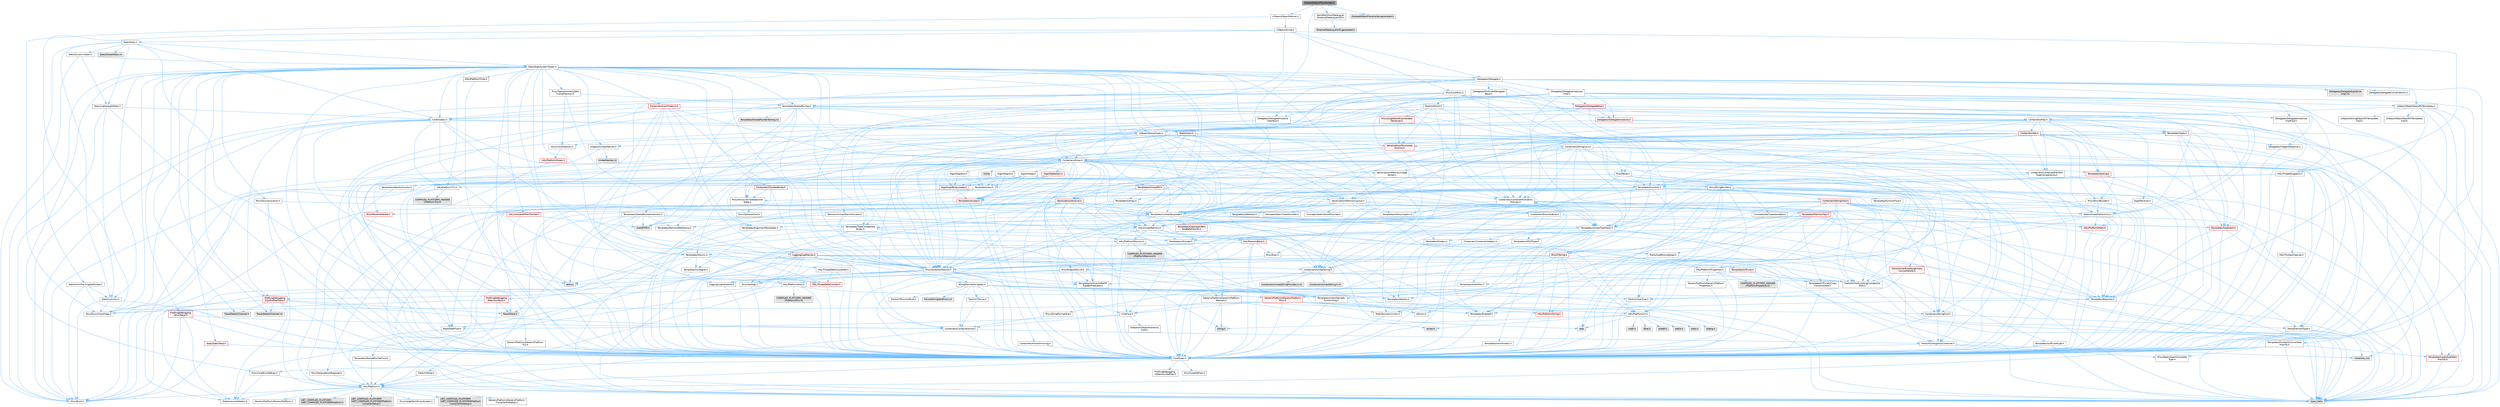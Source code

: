digraph "DeletedObjectPlaceholder.h"
{
 // INTERACTIVE_SVG=YES
 // LATEX_PDF_SIZE
  bgcolor="transparent";
  edge [fontname=Helvetica,fontsize=10,labelfontname=Helvetica,labelfontsize=10];
  node [fontname=Helvetica,fontsize=10,shape=box,height=0.2,width=0.4];
  Node1 [id="Node000001",label="DeletedObjectPlaceholder.h",height=0.2,width=0.4,color="gray40", fillcolor="grey60", style="filled", fontcolor="black",tooltip=" "];
  Node1 -> Node2 [id="edge1_Node000001_Node000002",color="steelblue1",style="solid",tooltip=" "];
  Node2 [id="Node000002",label="CoreFwd.h",height=0.2,width=0.4,color="grey40", fillcolor="white", style="filled",URL="$d1/d1e/CoreFwd_8h.html",tooltip=" "];
  Node2 -> Node3 [id="edge2_Node000002_Node000003",color="steelblue1",style="solid",tooltip=" "];
  Node3 [id="Node000003",label="CoreTypes.h",height=0.2,width=0.4,color="grey40", fillcolor="white", style="filled",URL="$dc/dec/CoreTypes_8h.html",tooltip=" "];
  Node3 -> Node4 [id="edge3_Node000003_Node000004",color="steelblue1",style="solid",tooltip=" "];
  Node4 [id="Node000004",label="HAL/Platform.h",height=0.2,width=0.4,color="grey40", fillcolor="white", style="filled",URL="$d9/dd0/Platform_8h.html",tooltip=" "];
  Node4 -> Node5 [id="edge4_Node000004_Node000005",color="steelblue1",style="solid",tooltip=" "];
  Node5 [id="Node000005",label="Misc/Build.h",height=0.2,width=0.4,color="grey40", fillcolor="white", style="filled",URL="$d3/dbb/Build_8h.html",tooltip=" "];
  Node4 -> Node6 [id="edge5_Node000004_Node000006",color="steelblue1",style="solid",tooltip=" "];
  Node6 [id="Node000006",label="Misc/LargeWorldCoordinates.h",height=0.2,width=0.4,color="grey40", fillcolor="white", style="filled",URL="$d2/dcb/LargeWorldCoordinates_8h.html",tooltip=" "];
  Node4 -> Node7 [id="edge6_Node000004_Node000007",color="steelblue1",style="solid",tooltip=" "];
  Node7 [id="Node000007",label="type_traits",height=0.2,width=0.4,color="grey60", fillcolor="#E0E0E0", style="filled",tooltip=" "];
  Node4 -> Node8 [id="edge7_Node000004_Node000008",color="steelblue1",style="solid",tooltip=" "];
  Node8 [id="Node000008",label="PreprocessorHelpers.h",height=0.2,width=0.4,color="grey40", fillcolor="white", style="filled",URL="$db/ddb/PreprocessorHelpers_8h.html",tooltip=" "];
  Node4 -> Node9 [id="edge8_Node000004_Node000009",color="steelblue1",style="solid",tooltip=" "];
  Node9 [id="Node000009",label="UBT_COMPILED_PLATFORM\l/UBT_COMPILED_PLATFORMPlatform\lCompilerPreSetup.h",height=0.2,width=0.4,color="grey60", fillcolor="#E0E0E0", style="filled",tooltip=" "];
  Node4 -> Node10 [id="edge9_Node000004_Node000010",color="steelblue1",style="solid",tooltip=" "];
  Node10 [id="Node000010",label="GenericPlatform/GenericPlatform\lCompilerPreSetup.h",height=0.2,width=0.4,color="grey40", fillcolor="white", style="filled",URL="$d9/dc8/GenericPlatformCompilerPreSetup_8h.html",tooltip=" "];
  Node4 -> Node11 [id="edge10_Node000004_Node000011",color="steelblue1",style="solid",tooltip=" "];
  Node11 [id="Node000011",label="GenericPlatform/GenericPlatform.h",height=0.2,width=0.4,color="grey40", fillcolor="white", style="filled",URL="$d6/d84/GenericPlatform_8h.html",tooltip=" "];
  Node4 -> Node12 [id="edge11_Node000004_Node000012",color="steelblue1",style="solid",tooltip=" "];
  Node12 [id="Node000012",label="UBT_COMPILED_PLATFORM\l/UBT_COMPILED_PLATFORMPlatform.h",height=0.2,width=0.4,color="grey60", fillcolor="#E0E0E0", style="filled",tooltip=" "];
  Node4 -> Node13 [id="edge12_Node000004_Node000013",color="steelblue1",style="solid",tooltip=" "];
  Node13 [id="Node000013",label="UBT_COMPILED_PLATFORM\l/UBT_COMPILED_PLATFORMPlatform\lCompilerSetup.h",height=0.2,width=0.4,color="grey60", fillcolor="#E0E0E0", style="filled",tooltip=" "];
  Node3 -> Node14 [id="edge13_Node000003_Node000014",color="steelblue1",style="solid",tooltip=" "];
  Node14 [id="Node000014",label="ProfilingDebugging\l/UMemoryDefines.h",height=0.2,width=0.4,color="grey40", fillcolor="white", style="filled",URL="$d2/da2/UMemoryDefines_8h.html",tooltip=" "];
  Node3 -> Node15 [id="edge14_Node000003_Node000015",color="steelblue1",style="solid",tooltip=" "];
  Node15 [id="Node000015",label="Misc/CoreMiscDefines.h",height=0.2,width=0.4,color="grey40", fillcolor="white", style="filled",URL="$da/d38/CoreMiscDefines_8h.html",tooltip=" "];
  Node15 -> Node4 [id="edge15_Node000015_Node000004",color="steelblue1",style="solid",tooltip=" "];
  Node15 -> Node8 [id="edge16_Node000015_Node000008",color="steelblue1",style="solid",tooltip=" "];
  Node3 -> Node16 [id="edge17_Node000003_Node000016",color="steelblue1",style="solid",tooltip=" "];
  Node16 [id="Node000016",label="Misc/CoreDefines.h",height=0.2,width=0.4,color="grey40", fillcolor="white", style="filled",URL="$d3/dd2/CoreDefines_8h.html",tooltip=" "];
  Node2 -> Node17 [id="edge18_Node000002_Node000017",color="steelblue1",style="solid",tooltip=" "];
  Node17 [id="Node000017",label="Containers/ContainersFwd.h",height=0.2,width=0.4,color="grey40", fillcolor="white", style="filled",URL="$d4/d0a/ContainersFwd_8h.html",tooltip=" "];
  Node17 -> Node4 [id="edge19_Node000017_Node000004",color="steelblue1",style="solid",tooltip=" "];
  Node17 -> Node3 [id="edge20_Node000017_Node000003",color="steelblue1",style="solid",tooltip=" "];
  Node17 -> Node18 [id="edge21_Node000017_Node000018",color="steelblue1",style="solid",tooltip=" "];
  Node18 [id="Node000018",label="Traits/IsContiguousContainer.h",height=0.2,width=0.4,color="grey40", fillcolor="white", style="filled",URL="$d5/d3c/IsContiguousContainer_8h.html",tooltip=" "];
  Node18 -> Node3 [id="edge22_Node000018_Node000003",color="steelblue1",style="solid",tooltip=" "];
  Node18 -> Node19 [id="edge23_Node000018_Node000019",color="steelblue1",style="solid",tooltip=" "];
  Node19 [id="Node000019",label="Misc/StaticAssertComplete\lType.h",height=0.2,width=0.4,color="grey40", fillcolor="white", style="filled",URL="$d5/d4e/StaticAssertCompleteType_8h.html",tooltip=" "];
  Node18 -> Node20 [id="edge24_Node000018_Node000020",color="steelblue1",style="solid",tooltip=" "];
  Node20 [id="Node000020",label="initializer_list",height=0.2,width=0.4,color="grey60", fillcolor="#E0E0E0", style="filled",tooltip=" "];
  Node2 -> Node21 [id="edge25_Node000002_Node000021",color="steelblue1",style="solid",tooltip=" "];
  Node21 [id="Node000021",label="Math/MathFwd.h",height=0.2,width=0.4,color="grey40", fillcolor="white", style="filled",URL="$d2/d10/MathFwd_8h.html",tooltip=" "];
  Node21 -> Node4 [id="edge26_Node000021_Node000004",color="steelblue1",style="solid",tooltip=" "];
  Node2 -> Node22 [id="edge27_Node000002_Node000022",color="steelblue1",style="solid",tooltip=" "];
  Node22 [id="Node000022",label="UObject/UObjectHierarchy\lFwd.h",height=0.2,width=0.4,color="grey40", fillcolor="white", style="filled",URL="$d3/d13/UObjectHierarchyFwd_8h.html",tooltip=" "];
  Node1 -> Node23 [id="edge28_Node000001_Node000023",color="steelblue1",style="solid",tooltip=" "];
  Node23 [id="Node000023",label="UObject/ObjectMacros.h",height=0.2,width=0.4,color="grey40", fillcolor="white", style="filled",URL="$d8/d8d/ObjectMacros_8h.html",tooltip=" "];
  Node23 -> Node24 [id="edge29_Node000023_Node000024",color="steelblue1",style="solid",tooltip=" "];
  Node24 [id="Node000024",label="Misc/EnumClassFlags.h",height=0.2,width=0.4,color="grey40", fillcolor="white", style="filled",URL="$d8/de7/EnumClassFlags_8h.html",tooltip=" "];
  Node23 -> Node25 [id="edge30_Node000023_Node000025",color="steelblue1",style="solid",tooltip=" "];
  Node25 [id="Node000025",label="UObject/Script.h",height=0.2,width=0.4,color="grey40", fillcolor="white", style="filled",URL="$de/dc6/Script_8h.html",tooltip=" "];
  Node25 -> Node26 [id="edge31_Node000025_Node000026",color="steelblue1",style="solid",tooltip=" "];
  Node26 [id="Node000026",label="Delegates/Delegate.h",height=0.2,width=0.4,color="grey40", fillcolor="white", style="filled",URL="$d4/d80/Delegate_8h.html",tooltip=" "];
  Node26 -> Node3 [id="edge32_Node000026_Node000003",color="steelblue1",style="solid",tooltip=" "];
  Node26 -> Node27 [id="edge33_Node000026_Node000027",color="steelblue1",style="solid",tooltip=" "];
  Node27 [id="Node000027",label="Misc/AssertionMacros.h",height=0.2,width=0.4,color="grey40", fillcolor="white", style="filled",URL="$d0/dfa/AssertionMacros_8h.html",tooltip=" "];
  Node27 -> Node3 [id="edge34_Node000027_Node000003",color="steelblue1",style="solid",tooltip=" "];
  Node27 -> Node4 [id="edge35_Node000027_Node000004",color="steelblue1",style="solid",tooltip=" "];
  Node27 -> Node28 [id="edge36_Node000027_Node000028",color="steelblue1",style="solid",tooltip=" "];
  Node28 [id="Node000028",label="HAL/PlatformMisc.h",height=0.2,width=0.4,color="grey40", fillcolor="white", style="filled",URL="$d0/df5/PlatformMisc_8h.html",tooltip=" "];
  Node28 -> Node3 [id="edge37_Node000028_Node000003",color="steelblue1",style="solid",tooltip=" "];
  Node28 -> Node29 [id="edge38_Node000028_Node000029",color="steelblue1",style="solid",tooltip=" "];
  Node29 [id="Node000029",label="GenericPlatform/GenericPlatform\lMisc.h",height=0.2,width=0.4,color="red", fillcolor="#FFF0F0", style="filled",URL="$db/d9a/GenericPlatformMisc_8h.html",tooltip=" "];
  Node29 -> Node30 [id="edge39_Node000029_Node000030",color="steelblue1",style="solid",tooltip=" "];
  Node30 [id="Node000030",label="Containers/StringFwd.h",height=0.2,width=0.4,color="grey40", fillcolor="white", style="filled",URL="$df/d37/StringFwd_8h.html",tooltip=" "];
  Node30 -> Node3 [id="edge40_Node000030_Node000003",color="steelblue1",style="solid",tooltip=" "];
  Node30 -> Node31 [id="edge41_Node000030_Node000031",color="steelblue1",style="solid",tooltip=" "];
  Node31 [id="Node000031",label="Traits/ElementType.h",height=0.2,width=0.4,color="grey40", fillcolor="white", style="filled",URL="$d5/d4f/ElementType_8h.html",tooltip=" "];
  Node31 -> Node4 [id="edge42_Node000031_Node000004",color="steelblue1",style="solid",tooltip=" "];
  Node31 -> Node20 [id="edge43_Node000031_Node000020",color="steelblue1",style="solid",tooltip=" "];
  Node31 -> Node7 [id="edge44_Node000031_Node000007",color="steelblue1",style="solid",tooltip=" "];
  Node30 -> Node18 [id="edge45_Node000030_Node000018",color="steelblue1",style="solid",tooltip=" "];
  Node29 -> Node2 [id="edge46_Node000029_Node000002",color="steelblue1",style="solid",tooltip=" "];
  Node29 -> Node3 [id="edge47_Node000029_Node000003",color="steelblue1",style="solid",tooltip=" "];
  Node29 -> Node33 [id="edge48_Node000029_Node000033",color="steelblue1",style="solid",tooltip=" "];
  Node33 [id="Node000033",label="HAL/PlatformCrt.h",height=0.2,width=0.4,color="grey40", fillcolor="white", style="filled",URL="$d8/d75/PlatformCrt_8h.html",tooltip=" "];
  Node33 -> Node34 [id="edge49_Node000033_Node000034",color="steelblue1",style="solid",tooltip=" "];
  Node34 [id="Node000034",label="new",height=0.2,width=0.4,color="grey60", fillcolor="#E0E0E0", style="filled",tooltip=" "];
  Node33 -> Node35 [id="edge50_Node000033_Node000035",color="steelblue1",style="solid",tooltip=" "];
  Node35 [id="Node000035",label="wchar.h",height=0.2,width=0.4,color="grey60", fillcolor="#E0E0E0", style="filled",tooltip=" "];
  Node33 -> Node36 [id="edge51_Node000033_Node000036",color="steelblue1",style="solid",tooltip=" "];
  Node36 [id="Node000036",label="stddef.h",height=0.2,width=0.4,color="grey60", fillcolor="#E0E0E0", style="filled",tooltip=" "];
  Node33 -> Node37 [id="edge52_Node000033_Node000037",color="steelblue1",style="solid",tooltip=" "];
  Node37 [id="Node000037",label="stdlib.h",height=0.2,width=0.4,color="grey60", fillcolor="#E0E0E0", style="filled",tooltip=" "];
  Node33 -> Node38 [id="edge53_Node000033_Node000038",color="steelblue1",style="solid",tooltip=" "];
  Node38 [id="Node000038",label="stdio.h",height=0.2,width=0.4,color="grey60", fillcolor="#E0E0E0", style="filled",tooltip=" "];
  Node33 -> Node39 [id="edge54_Node000033_Node000039",color="steelblue1",style="solid",tooltip=" "];
  Node39 [id="Node000039",label="stdarg.h",height=0.2,width=0.4,color="grey60", fillcolor="#E0E0E0", style="filled",tooltip=" "];
  Node33 -> Node40 [id="edge55_Node000033_Node000040",color="steelblue1",style="solid",tooltip=" "];
  Node40 [id="Node000040",label="math.h",height=0.2,width=0.4,color="grey60", fillcolor="#E0E0E0", style="filled",tooltip=" "];
  Node33 -> Node41 [id="edge56_Node000033_Node000041",color="steelblue1",style="solid",tooltip=" "];
  Node41 [id="Node000041",label="float.h",height=0.2,width=0.4,color="grey60", fillcolor="#E0E0E0", style="filled",tooltip=" "];
  Node33 -> Node42 [id="edge57_Node000033_Node000042",color="steelblue1",style="solid",tooltip=" "];
  Node42 [id="Node000042",label="string.h",height=0.2,width=0.4,color="grey60", fillcolor="#E0E0E0", style="filled",tooltip=" "];
  Node29 -> Node43 [id="edge58_Node000029_Node000043",color="steelblue1",style="solid",tooltip=" "];
  Node43 [id="Node000043",label="Math/NumericLimits.h",height=0.2,width=0.4,color="grey40", fillcolor="white", style="filled",URL="$df/d1b/NumericLimits_8h.html",tooltip=" "];
  Node43 -> Node3 [id="edge59_Node000043_Node000003",color="steelblue1",style="solid",tooltip=" "];
  Node29 -> Node24 [id="edge60_Node000029_Node000024",color="steelblue1",style="solid",tooltip=" "];
  Node28 -> Node47 [id="edge61_Node000028_Node000047",color="steelblue1",style="solid",tooltip=" "];
  Node47 [id="Node000047",label="COMPILED_PLATFORM_HEADER\l(PlatformMisc.h)",height=0.2,width=0.4,color="grey60", fillcolor="#E0E0E0", style="filled",tooltip=" "];
  Node28 -> Node48 [id="edge62_Node000028_Node000048",color="steelblue1",style="solid",tooltip=" "];
  Node48 [id="Node000048",label="ProfilingDebugging\l/CpuProfilerTrace.h",height=0.2,width=0.4,color="red", fillcolor="#FFF0F0", style="filled",URL="$da/dcb/CpuProfilerTrace_8h.html",tooltip=" "];
  Node48 -> Node3 [id="edge63_Node000048_Node000003",color="steelblue1",style="solid",tooltip=" "];
  Node48 -> Node17 [id="edge64_Node000048_Node000017",color="steelblue1",style="solid",tooltip=" "];
  Node48 -> Node8 [id="edge65_Node000048_Node000008",color="steelblue1",style="solid",tooltip=" "];
  Node48 -> Node5 [id="edge66_Node000048_Node000005",color="steelblue1",style="solid",tooltip=" "];
  Node48 -> Node53 [id="edge67_Node000048_Node000053",color="steelblue1",style="solid",tooltip=" "];
  Node53 [id="Node000053",label="Trace/Detail/Channel.h",height=0.2,width=0.4,color="grey60", fillcolor="#E0E0E0", style="filled",tooltip=" "];
  Node48 -> Node54 [id="edge68_Node000048_Node000054",color="steelblue1",style="solid",tooltip=" "];
  Node54 [id="Node000054",label="Trace/Detail/Channel.inl",height=0.2,width=0.4,color="grey60", fillcolor="#E0E0E0", style="filled",tooltip=" "];
  Node48 -> Node55 [id="edge69_Node000048_Node000055",color="steelblue1",style="solid",tooltip=" "];
  Node55 [id="Node000055",label="Trace/Trace.h",height=0.2,width=0.4,color="grey60", fillcolor="#E0E0E0", style="filled",tooltip=" "];
  Node27 -> Node8 [id="edge70_Node000027_Node000008",color="steelblue1",style="solid",tooltip=" "];
  Node27 -> Node56 [id="edge71_Node000027_Node000056",color="steelblue1",style="solid",tooltip=" "];
  Node56 [id="Node000056",label="Templates/EnableIf.h",height=0.2,width=0.4,color="grey40", fillcolor="white", style="filled",URL="$d7/d60/EnableIf_8h.html",tooltip=" "];
  Node56 -> Node3 [id="edge72_Node000056_Node000003",color="steelblue1",style="solid",tooltip=" "];
  Node27 -> Node57 [id="edge73_Node000027_Node000057",color="steelblue1",style="solid",tooltip=" "];
  Node57 [id="Node000057",label="Templates/IsArrayOrRefOf\lTypeByPredicate.h",height=0.2,width=0.4,color="grey40", fillcolor="white", style="filled",URL="$d6/da1/IsArrayOrRefOfTypeByPredicate_8h.html",tooltip=" "];
  Node57 -> Node3 [id="edge74_Node000057_Node000003",color="steelblue1",style="solid",tooltip=" "];
  Node27 -> Node58 [id="edge75_Node000027_Node000058",color="steelblue1",style="solid",tooltip=" "];
  Node58 [id="Node000058",label="Templates/IsValidVariadic\lFunctionArg.h",height=0.2,width=0.4,color="grey40", fillcolor="white", style="filled",URL="$d0/dc8/IsValidVariadicFunctionArg_8h.html",tooltip=" "];
  Node58 -> Node3 [id="edge76_Node000058_Node000003",color="steelblue1",style="solid",tooltip=" "];
  Node58 -> Node59 [id="edge77_Node000058_Node000059",color="steelblue1",style="solid",tooltip=" "];
  Node59 [id="Node000059",label="IsEnum.h",height=0.2,width=0.4,color="grey40", fillcolor="white", style="filled",URL="$d4/de5/IsEnum_8h.html",tooltip=" "];
  Node58 -> Node7 [id="edge78_Node000058_Node000007",color="steelblue1",style="solid",tooltip=" "];
  Node27 -> Node60 [id="edge79_Node000027_Node000060",color="steelblue1",style="solid",tooltip=" "];
  Node60 [id="Node000060",label="Traits/IsCharEncodingCompatible\lWith.h",height=0.2,width=0.4,color="grey40", fillcolor="white", style="filled",URL="$df/dd1/IsCharEncodingCompatibleWith_8h.html",tooltip=" "];
  Node60 -> Node7 [id="edge80_Node000060_Node000007",color="steelblue1",style="solid",tooltip=" "];
  Node60 -> Node61 [id="edge81_Node000060_Node000061",color="steelblue1",style="solid",tooltip=" "];
  Node61 [id="Node000061",label="Traits/IsCharType.h",height=0.2,width=0.4,color="grey40", fillcolor="white", style="filled",URL="$db/d51/IsCharType_8h.html",tooltip=" "];
  Node61 -> Node3 [id="edge82_Node000061_Node000003",color="steelblue1",style="solid",tooltip=" "];
  Node27 -> Node62 [id="edge83_Node000027_Node000062",color="steelblue1",style="solid",tooltip=" "];
  Node62 [id="Node000062",label="Misc/VarArgs.h",height=0.2,width=0.4,color="grey40", fillcolor="white", style="filled",URL="$d5/d6f/VarArgs_8h.html",tooltip=" "];
  Node62 -> Node3 [id="edge84_Node000062_Node000003",color="steelblue1",style="solid",tooltip=" "];
  Node27 -> Node63 [id="edge85_Node000027_Node000063",color="steelblue1",style="solid",tooltip=" "];
  Node63 [id="Node000063",label="String/FormatStringSan.h",height=0.2,width=0.4,color="grey40", fillcolor="white", style="filled",URL="$d3/d8b/FormatStringSan_8h.html",tooltip=" "];
  Node63 -> Node7 [id="edge86_Node000063_Node000007",color="steelblue1",style="solid",tooltip=" "];
  Node63 -> Node3 [id="edge87_Node000063_Node000003",color="steelblue1",style="solid",tooltip=" "];
  Node63 -> Node64 [id="edge88_Node000063_Node000064",color="steelblue1",style="solid",tooltip=" "];
  Node64 [id="Node000064",label="Templates/Requires.h",height=0.2,width=0.4,color="grey40", fillcolor="white", style="filled",URL="$dc/d96/Requires_8h.html",tooltip=" "];
  Node64 -> Node56 [id="edge89_Node000064_Node000056",color="steelblue1",style="solid",tooltip=" "];
  Node64 -> Node7 [id="edge90_Node000064_Node000007",color="steelblue1",style="solid",tooltip=" "];
  Node63 -> Node65 [id="edge91_Node000063_Node000065",color="steelblue1",style="solid",tooltip=" "];
  Node65 [id="Node000065",label="Templates/Identity.h",height=0.2,width=0.4,color="grey40", fillcolor="white", style="filled",URL="$d0/dd5/Identity_8h.html",tooltip=" "];
  Node63 -> Node58 [id="edge92_Node000063_Node000058",color="steelblue1",style="solid",tooltip=" "];
  Node63 -> Node61 [id="edge93_Node000063_Node000061",color="steelblue1",style="solid",tooltip=" "];
  Node63 -> Node66 [id="edge94_Node000063_Node000066",color="steelblue1",style="solid",tooltip=" "];
  Node66 [id="Node000066",label="Traits/IsTEnumAsByte.h",height=0.2,width=0.4,color="grey40", fillcolor="white", style="filled",URL="$d1/de6/IsTEnumAsByte_8h.html",tooltip=" "];
  Node63 -> Node67 [id="edge95_Node000063_Node000067",color="steelblue1",style="solid",tooltip=" "];
  Node67 [id="Node000067",label="Traits/IsTString.h",height=0.2,width=0.4,color="grey40", fillcolor="white", style="filled",URL="$d0/df8/IsTString_8h.html",tooltip=" "];
  Node67 -> Node17 [id="edge96_Node000067_Node000017",color="steelblue1",style="solid",tooltip=" "];
  Node63 -> Node17 [id="edge97_Node000063_Node000017",color="steelblue1",style="solid",tooltip=" "];
  Node63 -> Node68 [id="edge98_Node000063_Node000068",color="steelblue1",style="solid",tooltip=" "];
  Node68 [id="Node000068",label="FormatStringSanErrors.inl",height=0.2,width=0.4,color="grey60", fillcolor="#E0E0E0", style="filled",tooltip=" "];
  Node27 -> Node69 [id="edge99_Node000027_Node000069",color="steelblue1",style="solid",tooltip=" "];
  Node69 [id="Node000069",label="atomic",height=0.2,width=0.4,color="grey60", fillcolor="#E0E0E0", style="filled",tooltip=" "];
  Node26 -> Node70 [id="edge100_Node000026_Node000070",color="steelblue1",style="solid",tooltip=" "];
  Node70 [id="Node000070",label="UObject/NameTypes.h",height=0.2,width=0.4,color="grey40", fillcolor="white", style="filled",URL="$d6/d35/NameTypes_8h.html",tooltip=" "];
  Node70 -> Node3 [id="edge101_Node000070_Node000003",color="steelblue1",style="solid",tooltip=" "];
  Node70 -> Node27 [id="edge102_Node000070_Node000027",color="steelblue1",style="solid",tooltip=" "];
  Node70 -> Node71 [id="edge103_Node000070_Node000071",color="steelblue1",style="solid",tooltip=" "];
  Node71 [id="Node000071",label="HAL/UnrealMemory.h",height=0.2,width=0.4,color="grey40", fillcolor="white", style="filled",URL="$d9/d96/UnrealMemory_8h.html",tooltip=" "];
  Node71 -> Node3 [id="edge104_Node000071_Node000003",color="steelblue1",style="solid",tooltip=" "];
  Node71 -> Node72 [id="edge105_Node000071_Node000072",color="steelblue1",style="solid",tooltip=" "];
  Node72 [id="Node000072",label="GenericPlatform/GenericPlatform\lMemory.h",height=0.2,width=0.4,color="grey40", fillcolor="white", style="filled",URL="$dd/d22/GenericPlatformMemory_8h.html",tooltip=" "];
  Node72 -> Node2 [id="edge106_Node000072_Node000002",color="steelblue1",style="solid",tooltip=" "];
  Node72 -> Node3 [id="edge107_Node000072_Node000003",color="steelblue1",style="solid",tooltip=" "];
  Node72 -> Node73 [id="edge108_Node000072_Node000073",color="steelblue1",style="solid",tooltip=" "];
  Node73 [id="Node000073",label="HAL/PlatformString.h",height=0.2,width=0.4,color="red", fillcolor="#FFF0F0", style="filled",URL="$db/db5/PlatformString_8h.html",tooltip=" "];
  Node73 -> Node3 [id="edge109_Node000073_Node000003",color="steelblue1",style="solid",tooltip=" "];
  Node72 -> Node42 [id="edge110_Node000072_Node000042",color="steelblue1",style="solid",tooltip=" "];
  Node72 -> Node35 [id="edge111_Node000072_Node000035",color="steelblue1",style="solid",tooltip=" "];
  Node71 -> Node75 [id="edge112_Node000071_Node000075",color="steelblue1",style="solid",tooltip=" "];
  Node75 [id="Node000075",label="HAL/MemoryBase.h",height=0.2,width=0.4,color="red", fillcolor="#FFF0F0", style="filled",URL="$d6/d9f/MemoryBase_8h.html",tooltip=" "];
  Node75 -> Node3 [id="edge113_Node000075_Node000003",color="steelblue1",style="solid",tooltip=" "];
  Node75 -> Node33 [id="edge114_Node000075_Node000033",color="steelblue1",style="solid",tooltip=" "];
  Node75 -> Node76 [id="edge115_Node000075_Node000076",color="steelblue1",style="solid",tooltip=" "];
  Node76 [id="Node000076",label="Misc/Exec.h",height=0.2,width=0.4,color="grey40", fillcolor="white", style="filled",URL="$de/ddb/Exec_8h.html",tooltip=" "];
  Node76 -> Node3 [id="edge116_Node000076_Node000003",color="steelblue1",style="solid",tooltip=" "];
  Node76 -> Node27 [id="edge117_Node000076_Node000027",color="steelblue1",style="solid",tooltip=" "];
  Node75 -> Node77 [id="edge118_Node000075_Node000077",color="steelblue1",style="solid",tooltip=" "];
  Node77 [id="Node000077",label="Misc/OutputDevice.h",height=0.2,width=0.4,color="grey40", fillcolor="white", style="filled",URL="$d7/d32/OutputDevice_8h.html",tooltip=" "];
  Node77 -> Node2 [id="edge119_Node000077_Node000002",color="steelblue1",style="solid",tooltip=" "];
  Node77 -> Node3 [id="edge120_Node000077_Node000003",color="steelblue1",style="solid",tooltip=" "];
  Node77 -> Node78 [id="edge121_Node000077_Node000078",color="steelblue1",style="solid",tooltip=" "];
  Node78 [id="Node000078",label="Logging/LogVerbosity.h",height=0.2,width=0.4,color="grey40", fillcolor="white", style="filled",URL="$d2/d8f/LogVerbosity_8h.html",tooltip=" "];
  Node78 -> Node3 [id="edge122_Node000078_Node000003",color="steelblue1",style="solid",tooltip=" "];
  Node77 -> Node62 [id="edge123_Node000077_Node000062",color="steelblue1",style="solid",tooltip=" "];
  Node77 -> Node57 [id="edge124_Node000077_Node000057",color="steelblue1",style="solid",tooltip=" "];
  Node77 -> Node58 [id="edge125_Node000077_Node000058",color="steelblue1",style="solid",tooltip=" "];
  Node77 -> Node60 [id="edge126_Node000077_Node000060",color="steelblue1",style="solid",tooltip=" "];
  Node75 -> Node79 [id="edge127_Node000075_Node000079",color="steelblue1",style="solid",tooltip=" "];
  Node79 [id="Node000079",label="Templates/Atomic.h",height=0.2,width=0.4,color="grey40", fillcolor="white", style="filled",URL="$d3/d91/Atomic_8h.html",tooltip=" "];
  Node79 -> Node80 [id="edge128_Node000079_Node000080",color="steelblue1",style="solid",tooltip=" "];
  Node80 [id="Node000080",label="HAL/ThreadSafeCounter.h",height=0.2,width=0.4,color="red", fillcolor="#FFF0F0", style="filled",URL="$dc/dc9/ThreadSafeCounter_8h.html",tooltip=" "];
  Node80 -> Node3 [id="edge129_Node000080_Node000003",color="steelblue1",style="solid",tooltip=" "];
  Node79 -> Node81 [id="edge130_Node000079_Node000081",color="steelblue1",style="solid",tooltip=" "];
  Node81 [id="Node000081",label="HAL/ThreadSafeCounter64.h",height=0.2,width=0.4,color="grey40", fillcolor="white", style="filled",URL="$d0/d12/ThreadSafeCounter64_8h.html",tooltip=" "];
  Node81 -> Node3 [id="edge131_Node000081_Node000003",color="steelblue1",style="solid",tooltip=" "];
  Node81 -> Node80 [id="edge132_Node000081_Node000080",color="steelblue1",style="solid",tooltip=" "];
  Node79 -> Node82 [id="edge133_Node000079_Node000082",color="steelblue1",style="solid",tooltip=" "];
  Node82 [id="Node000082",label="Templates/IsIntegral.h",height=0.2,width=0.4,color="grey40", fillcolor="white", style="filled",URL="$da/d64/IsIntegral_8h.html",tooltip=" "];
  Node82 -> Node3 [id="edge134_Node000082_Node000003",color="steelblue1",style="solid",tooltip=" "];
  Node79 -> Node83 [id="edge135_Node000079_Node000083",color="steelblue1",style="solid",tooltip=" "];
  Node83 [id="Node000083",label="Templates/IsTrivial.h",height=0.2,width=0.4,color="red", fillcolor="#FFF0F0", style="filled",URL="$da/d4c/IsTrivial_8h.html",tooltip=" "];
  Node83 -> Node84 [id="edge136_Node000083_Node000084",color="steelblue1",style="solid",tooltip=" "];
  Node84 [id="Node000084",label="Templates/AndOrNot.h",height=0.2,width=0.4,color="grey40", fillcolor="white", style="filled",URL="$db/d0a/AndOrNot_8h.html",tooltip=" "];
  Node84 -> Node3 [id="edge137_Node000084_Node000003",color="steelblue1",style="solid",tooltip=" "];
  Node83 -> Node85 [id="edge138_Node000083_Node000085",color="steelblue1",style="solid",tooltip=" "];
  Node85 [id="Node000085",label="Templates/IsTriviallyCopy\lConstructible.h",height=0.2,width=0.4,color="grey40", fillcolor="white", style="filled",URL="$d3/d78/IsTriviallyCopyConstructible_8h.html",tooltip=" "];
  Node85 -> Node3 [id="edge139_Node000085_Node000003",color="steelblue1",style="solid",tooltip=" "];
  Node85 -> Node7 [id="edge140_Node000085_Node000007",color="steelblue1",style="solid",tooltip=" "];
  Node83 -> Node7 [id="edge141_Node000083_Node000007",color="steelblue1",style="solid",tooltip=" "];
  Node79 -> Node87 [id="edge142_Node000079_Node000087",color="steelblue1",style="solid",tooltip=" "];
  Node87 [id="Node000087",label="Traits/IntType.h",height=0.2,width=0.4,color="grey40", fillcolor="white", style="filled",URL="$d7/deb/IntType_8h.html",tooltip=" "];
  Node87 -> Node4 [id="edge143_Node000087_Node000004",color="steelblue1",style="solid",tooltip=" "];
  Node79 -> Node69 [id="edge144_Node000079_Node000069",color="steelblue1",style="solid",tooltip=" "];
  Node71 -> Node88 [id="edge145_Node000071_Node000088",color="steelblue1",style="solid",tooltip=" "];
  Node88 [id="Node000088",label="HAL/PlatformMemory.h",height=0.2,width=0.4,color="grey40", fillcolor="white", style="filled",URL="$de/d68/PlatformMemory_8h.html",tooltip=" "];
  Node88 -> Node3 [id="edge146_Node000088_Node000003",color="steelblue1",style="solid",tooltip=" "];
  Node88 -> Node72 [id="edge147_Node000088_Node000072",color="steelblue1",style="solid",tooltip=" "];
  Node88 -> Node89 [id="edge148_Node000088_Node000089",color="steelblue1",style="solid",tooltip=" "];
  Node89 [id="Node000089",label="COMPILED_PLATFORM_HEADER\l(PlatformMemory.h)",height=0.2,width=0.4,color="grey60", fillcolor="#E0E0E0", style="filled",tooltip=" "];
  Node71 -> Node90 [id="edge149_Node000071_Node000090",color="steelblue1",style="solid",tooltip=" "];
  Node90 [id="Node000090",label="ProfilingDebugging\l/MemoryTrace.h",height=0.2,width=0.4,color="red", fillcolor="#FFF0F0", style="filled",URL="$da/dd7/MemoryTrace_8h.html",tooltip=" "];
  Node90 -> Node4 [id="edge150_Node000090_Node000004",color="steelblue1",style="solid",tooltip=" "];
  Node90 -> Node24 [id="edge151_Node000090_Node000024",color="steelblue1",style="solid",tooltip=" "];
  Node90 -> Node55 [id="edge152_Node000090_Node000055",color="steelblue1",style="solid",tooltip=" "];
  Node71 -> Node91 [id="edge153_Node000071_Node000091",color="steelblue1",style="solid",tooltip=" "];
  Node91 [id="Node000091",label="Templates/IsPointer.h",height=0.2,width=0.4,color="grey40", fillcolor="white", style="filled",URL="$d7/d05/IsPointer_8h.html",tooltip=" "];
  Node91 -> Node3 [id="edge154_Node000091_Node000003",color="steelblue1",style="solid",tooltip=" "];
  Node70 -> Node92 [id="edge155_Node000070_Node000092",color="steelblue1",style="solid",tooltip=" "];
  Node92 [id="Node000092",label="Templates/UnrealTypeTraits.h",height=0.2,width=0.4,color="grey40", fillcolor="white", style="filled",URL="$d2/d2d/UnrealTypeTraits_8h.html",tooltip=" "];
  Node92 -> Node3 [id="edge156_Node000092_Node000003",color="steelblue1",style="solid",tooltip=" "];
  Node92 -> Node91 [id="edge157_Node000092_Node000091",color="steelblue1",style="solid",tooltip=" "];
  Node92 -> Node27 [id="edge158_Node000092_Node000027",color="steelblue1",style="solid",tooltip=" "];
  Node92 -> Node84 [id="edge159_Node000092_Node000084",color="steelblue1",style="solid",tooltip=" "];
  Node92 -> Node56 [id="edge160_Node000092_Node000056",color="steelblue1",style="solid",tooltip=" "];
  Node92 -> Node93 [id="edge161_Node000092_Node000093",color="steelblue1",style="solid",tooltip=" "];
  Node93 [id="Node000093",label="Templates/IsArithmetic.h",height=0.2,width=0.4,color="grey40", fillcolor="white", style="filled",URL="$d2/d5d/IsArithmetic_8h.html",tooltip=" "];
  Node93 -> Node3 [id="edge162_Node000093_Node000003",color="steelblue1",style="solid",tooltip=" "];
  Node92 -> Node59 [id="edge163_Node000092_Node000059",color="steelblue1",style="solid",tooltip=" "];
  Node92 -> Node94 [id="edge164_Node000092_Node000094",color="steelblue1",style="solid",tooltip=" "];
  Node94 [id="Node000094",label="Templates/Models.h",height=0.2,width=0.4,color="grey40", fillcolor="white", style="filled",URL="$d3/d0c/Models_8h.html",tooltip=" "];
  Node94 -> Node65 [id="edge165_Node000094_Node000065",color="steelblue1",style="solid",tooltip=" "];
  Node92 -> Node95 [id="edge166_Node000092_Node000095",color="steelblue1",style="solid",tooltip=" "];
  Node95 [id="Node000095",label="Templates/IsPODType.h",height=0.2,width=0.4,color="grey40", fillcolor="white", style="filled",URL="$d7/db1/IsPODType_8h.html",tooltip=" "];
  Node95 -> Node3 [id="edge167_Node000095_Node000003",color="steelblue1",style="solid",tooltip=" "];
  Node92 -> Node96 [id="edge168_Node000092_Node000096",color="steelblue1",style="solid",tooltip=" "];
  Node96 [id="Node000096",label="Templates/IsUECoreType.h",height=0.2,width=0.4,color="grey40", fillcolor="white", style="filled",URL="$d1/db8/IsUECoreType_8h.html",tooltip=" "];
  Node96 -> Node3 [id="edge169_Node000096_Node000003",color="steelblue1",style="solid",tooltip=" "];
  Node96 -> Node7 [id="edge170_Node000096_Node000007",color="steelblue1",style="solid",tooltip=" "];
  Node92 -> Node85 [id="edge171_Node000092_Node000085",color="steelblue1",style="solid",tooltip=" "];
  Node70 -> Node97 [id="edge172_Node000070_Node000097",color="steelblue1",style="solid",tooltip=" "];
  Node97 [id="Node000097",label="Templates/UnrealTemplate.h",height=0.2,width=0.4,color="grey40", fillcolor="white", style="filled",URL="$d4/d24/UnrealTemplate_8h.html",tooltip=" "];
  Node97 -> Node3 [id="edge173_Node000097_Node000003",color="steelblue1",style="solid",tooltip=" "];
  Node97 -> Node91 [id="edge174_Node000097_Node000091",color="steelblue1",style="solid",tooltip=" "];
  Node97 -> Node71 [id="edge175_Node000097_Node000071",color="steelblue1",style="solid",tooltip=" "];
  Node97 -> Node98 [id="edge176_Node000097_Node000098",color="steelblue1",style="solid",tooltip=" "];
  Node98 [id="Node000098",label="Templates/CopyQualifiers\lAndRefsFromTo.h",height=0.2,width=0.4,color="red", fillcolor="#FFF0F0", style="filled",URL="$d3/db3/CopyQualifiersAndRefsFromTo_8h.html",tooltip=" "];
  Node97 -> Node92 [id="edge177_Node000097_Node000092",color="steelblue1",style="solid",tooltip=" "];
  Node97 -> Node100 [id="edge178_Node000097_Node000100",color="steelblue1",style="solid",tooltip=" "];
  Node100 [id="Node000100",label="Templates/RemoveReference.h",height=0.2,width=0.4,color="grey40", fillcolor="white", style="filled",URL="$da/dbe/RemoveReference_8h.html",tooltip=" "];
  Node100 -> Node3 [id="edge179_Node000100_Node000003",color="steelblue1",style="solid",tooltip=" "];
  Node97 -> Node64 [id="edge180_Node000097_Node000064",color="steelblue1",style="solid",tooltip=" "];
  Node97 -> Node101 [id="edge181_Node000097_Node000101",color="steelblue1",style="solid",tooltip=" "];
  Node101 [id="Node000101",label="Templates/TypeCompatible\lBytes.h",height=0.2,width=0.4,color="grey40", fillcolor="white", style="filled",URL="$df/d0a/TypeCompatibleBytes_8h.html",tooltip=" "];
  Node101 -> Node3 [id="edge182_Node000101_Node000003",color="steelblue1",style="solid",tooltip=" "];
  Node101 -> Node42 [id="edge183_Node000101_Node000042",color="steelblue1",style="solid",tooltip=" "];
  Node101 -> Node34 [id="edge184_Node000101_Node000034",color="steelblue1",style="solid",tooltip=" "];
  Node101 -> Node7 [id="edge185_Node000101_Node000007",color="steelblue1",style="solid",tooltip=" "];
  Node97 -> Node65 [id="edge186_Node000097_Node000065",color="steelblue1",style="solid",tooltip=" "];
  Node97 -> Node18 [id="edge187_Node000097_Node000018",color="steelblue1",style="solid",tooltip=" "];
  Node97 -> Node102 [id="edge188_Node000097_Node000102",color="steelblue1",style="solid",tooltip=" "];
  Node102 [id="Node000102",label="Traits/UseBitwiseSwap.h",height=0.2,width=0.4,color="grey40", fillcolor="white", style="filled",URL="$db/df3/UseBitwiseSwap_8h.html",tooltip=" "];
  Node102 -> Node3 [id="edge189_Node000102_Node000003",color="steelblue1",style="solid",tooltip=" "];
  Node102 -> Node7 [id="edge190_Node000102_Node000007",color="steelblue1",style="solid",tooltip=" "];
  Node97 -> Node7 [id="edge191_Node000097_Node000007",color="steelblue1",style="solid",tooltip=" "];
  Node70 -> Node103 [id="edge192_Node000070_Node000103",color="steelblue1",style="solid",tooltip=" "];
  Node103 [id="Node000103",label="Containers/UnrealString.h",height=0.2,width=0.4,color="grey40", fillcolor="white", style="filled",URL="$d5/dba/UnrealString_8h.html",tooltip=" "];
  Node103 -> Node104 [id="edge193_Node000103_Node000104",color="steelblue1",style="solid",tooltip=" "];
  Node104 [id="Node000104",label="Containers/UnrealStringIncludes.h.inl",height=0.2,width=0.4,color="grey60", fillcolor="#E0E0E0", style="filled",tooltip=" "];
  Node103 -> Node105 [id="edge194_Node000103_Node000105",color="steelblue1",style="solid",tooltip=" "];
  Node105 [id="Node000105",label="Containers/UnrealString.h.inl",height=0.2,width=0.4,color="grey60", fillcolor="#E0E0E0", style="filled",tooltip=" "];
  Node103 -> Node106 [id="edge195_Node000103_Node000106",color="steelblue1",style="solid",tooltip=" "];
  Node106 [id="Node000106",label="Misc/StringFormatArg.h",height=0.2,width=0.4,color="grey40", fillcolor="white", style="filled",URL="$d2/d16/StringFormatArg_8h.html",tooltip=" "];
  Node106 -> Node17 [id="edge196_Node000106_Node000017",color="steelblue1",style="solid",tooltip=" "];
  Node70 -> Node107 [id="edge197_Node000070_Node000107",color="steelblue1",style="solid",tooltip=" "];
  Node107 [id="Node000107",label="HAL/CriticalSection.h",height=0.2,width=0.4,color="grey40", fillcolor="white", style="filled",URL="$d6/d90/CriticalSection_8h.html",tooltip=" "];
  Node107 -> Node108 [id="edge198_Node000107_Node000108",color="steelblue1",style="solid",tooltip=" "];
  Node108 [id="Node000108",label="HAL/PlatformMutex.h",height=0.2,width=0.4,color="red", fillcolor="#FFF0F0", style="filled",URL="$d9/d0b/PlatformMutex_8h.html",tooltip=" "];
  Node108 -> Node3 [id="edge199_Node000108_Node000003",color="steelblue1",style="solid",tooltip=" "];
  Node70 -> Node110 [id="edge200_Node000070_Node000110",color="steelblue1",style="solid",tooltip=" "];
  Node110 [id="Node000110",label="Containers/StringConv.h",height=0.2,width=0.4,color="grey40", fillcolor="white", style="filled",URL="$d3/ddf/StringConv_8h.html",tooltip=" "];
  Node110 -> Node3 [id="edge201_Node000110_Node000003",color="steelblue1",style="solid",tooltip=" "];
  Node110 -> Node27 [id="edge202_Node000110_Node000027",color="steelblue1",style="solid",tooltip=" "];
  Node110 -> Node111 [id="edge203_Node000110_Node000111",color="steelblue1",style="solid",tooltip=" "];
  Node111 [id="Node000111",label="Containers/ContainerAllocation\lPolicies.h",height=0.2,width=0.4,color="grey40", fillcolor="white", style="filled",URL="$d7/dff/ContainerAllocationPolicies_8h.html",tooltip=" "];
  Node111 -> Node3 [id="edge204_Node000111_Node000003",color="steelblue1",style="solid",tooltip=" "];
  Node111 -> Node112 [id="edge205_Node000111_Node000112",color="steelblue1",style="solid",tooltip=" "];
  Node112 [id="Node000112",label="Containers/ContainerHelpers.h",height=0.2,width=0.4,color="grey40", fillcolor="white", style="filled",URL="$d7/d33/ContainerHelpers_8h.html",tooltip=" "];
  Node112 -> Node3 [id="edge206_Node000112_Node000003",color="steelblue1",style="solid",tooltip=" "];
  Node111 -> Node111 [id="edge207_Node000111_Node000111",color="steelblue1",style="solid",tooltip=" "];
  Node111 -> Node113 [id="edge208_Node000111_Node000113",color="steelblue1",style="solid",tooltip=" "];
  Node113 [id="Node000113",label="HAL/PlatformMath.h",height=0.2,width=0.4,color="red", fillcolor="#FFF0F0", style="filled",URL="$dc/d53/PlatformMath_8h.html",tooltip=" "];
  Node113 -> Node3 [id="edge209_Node000113_Node000003",color="steelblue1",style="solid",tooltip=" "];
  Node111 -> Node71 [id="edge210_Node000111_Node000071",color="steelblue1",style="solid",tooltip=" "];
  Node111 -> Node43 [id="edge211_Node000111_Node000043",color="steelblue1",style="solid",tooltip=" "];
  Node111 -> Node27 [id="edge212_Node000111_Node000027",color="steelblue1",style="solid",tooltip=" "];
  Node111 -> Node121 [id="edge213_Node000111_Node000121",color="steelblue1",style="solid",tooltip=" "];
  Node121 [id="Node000121",label="Templates/IsPolymorphic.h",height=0.2,width=0.4,color="grey40", fillcolor="white", style="filled",URL="$dc/d20/IsPolymorphic_8h.html",tooltip=" "];
  Node111 -> Node122 [id="edge214_Node000111_Node000122",color="steelblue1",style="solid",tooltip=" "];
  Node122 [id="Node000122",label="Templates/MemoryOps.h",height=0.2,width=0.4,color="red", fillcolor="#FFF0F0", style="filled",URL="$db/dea/MemoryOps_8h.html",tooltip=" "];
  Node122 -> Node3 [id="edge215_Node000122_Node000003",color="steelblue1",style="solid",tooltip=" "];
  Node122 -> Node71 [id="edge216_Node000122_Node000071",color="steelblue1",style="solid",tooltip=" "];
  Node122 -> Node85 [id="edge217_Node000122_Node000085",color="steelblue1",style="solid",tooltip=" "];
  Node122 -> Node64 [id="edge218_Node000122_Node000064",color="steelblue1",style="solid",tooltip=" "];
  Node122 -> Node92 [id="edge219_Node000122_Node000092",color="steelblue1",style="solid",tooltip=" "];
  Node122 -> Node102 [id="edge220_Node000122_Node000102",color="steelblue1",style="solid",tooltip=" "];
  Node122 -> Node34 [id="edge221_Node000122_Node000034",color="steelblue1",style="solid",tooltip=" "];
  Node122 -> Node7 [id="edge222_Node000122_Node000007",color="steelblue1",style="solid",tooltip=" "];
  Node111 -> Node101 [id="edge223_Node000111_Node000101",color="steelblue1",style="solid",tooltip=" "];
  Node111 -> Node7 [id="edge224_Node000111_Node000007",color="steelblue1",style="solid",tooltip=" "];
  Node110 -> Node123 [id="edge225_Node000110_Node000123",color="steelblue1",style="solid",tooltip=" "];
  Node123 [id="Node000123",label="Containers/Array.h",height=0.2,width=0.4,color="grey40", fillcolor="white", style="filled",URL="$df/dd0/Array_8h.html",tooltip=" "];
  Node123 -> Node3 [id="edge226_Node000123_Node000003",color="steelblue1",style="solid",tooltip=" "];
  Node123 -> Node27 [id="edge227_Node000123_Node000027",color="steelblue1",style="solid",tooltip=" "];
  Node123 -> Node124 [id="edge228_Node000123_Node000124",color="steelblue1",style="solid",tooltip=" "];
  Node124 [id="Node000124",label="Misc/IntrusiveUnsetOptional\lState.h",height=0.2,width=0.4,color="grey40", fillcolor="white", style="filled",URL="$d2/d0a/IntrusiveUnsetOptionalState_8h.html",tooltip=" "];
  Node124 -> Node125 [id="edge229_Node000124_Node000125",color="steelblue1",style="solid",tooltip=" "];
  Node125 [id="Node000125",label="Misc/OptionalFwd.h",height=0.2,width=0.4,color="grey40", fillcolor="white", style="filled",URL="$dc/d50/OptionalFwd_8h.html",tooltip=" "];
  Node123 -> Node126 [id="edge230_Node000123_Node000126",color="steelblue1",style="solid",tooltip=" "];
  Node126 [id="Node000126",label="Misc/ReverseIterate.h",height=0.2,width=0.4,color="red", fillcolor="#FFF0F0", style="filled",URL="$db/de3/ReverseIterate_8h.html",tooltip=" "];
  Node126 -> Node4 [id="edge231_Node000126_Node000004",color="steelblue1",style="solid",tooltip=" "];
  Node123 -> Node71 [id="edge232_Node000123_Node000071",color="steelblue1",style="solid",tooltip=" "];
  Node123 -> Node92 [id="edge233_Node000123_Node000092",color="steelblue1",style="solid",tooltip=" "];
  Node123 -> Node97 [id="edge234_Node000123_Node000097",color="steelblue1",style="solid",tooltip=" "];
  Node123 -> Node128 [id="edge235_Node000123_Node000128",color="steelblue1",style="solid",tooltip=" "];
  Node128 [id="Node000128",label="Containers/AllowShrinking.h",height=0.2,width=0.4,color="grey40", fillcolor="white", style="filled",URL="$d7/d1a/AllowShrinking_8h.html",tooltip=" "];
  Node128 -> Node3 [id="edge236_Node000128_Node000003",color="steelblue1",style="solid",tooltip=" "];
  Node123 -> Node111 [id="edge237_Node000123_Node000111",color="steelblue1",style="solid",tooltip=" "];
  Node123 -> Node129 [id="edge238_Node000123_Node000129",color="steelblue1",style="solid",tooltip=" "];
  Node129 [id="Node000129",label="Containers/ContainerElement\lTypeCompatibility.h",height=0.2,width=0.4,color="grey40", fillcolor="white", style="filled",URL="$df/ddf/ContainerElementTypeCompatibility_8h.html",tooltip=" "];
  Node129 -> Node3 [id="edge239_Node000129_Node000003",color="steelblue1",style="solid",tooltip=" "];
  Node129 -> Node92 [id="edge240_Node000129_Node000092",color="steelblue1",style="solid",tooltip=" "];
  Node123 -> Node130 [id="edge241_Node000123_Node000130",color="steelblue1",style="solid",tooltip=" "];
  Node130 [id="Node000130",label="Serialization/Archive.h",height=0.2,width=0.4,color="red", fillcolor="#FFF0F0", style="filled",URL="$d7/d3b/Archive_8h.html",tooltip=" "];
  Node130 -> Node2 [id="edge242_Node000130_Node000002",color="steelblue1",style="solid",tooltip=" "];
  Node130 -> Node3 [id="edge243_Node000130_Node000003",color="steelblue1",style="solid",tooltip=" "];
  Node130 -> Node131 [id="edge244_Node000130_Node000131",color="steelblue1",style="solid",tooltip=" "];
  Node131 [id="Node000131",label="HAL/PlatformProperties.h",height=0.2,width=0.4,color="grey40", fillcolor="white", style="filled",URL="$d9/db0/PlatformProperties_8h.html",tooltip=" "];
  Node131 -> Node3 [id="edge245_Node000131_Node000003",color="steelblue1",style="solid",tooltip=" "];
  Node131 -> Node132 [id="edge246_Node000131_Node000132",color="steelblue1",style="solid",tooltip=" "];
  Node132 [id="Node000132",label="GenericPlatform/GenericPlatform\lProperties.h",height=0.2,width=0.4,color="grey40", fillcolor="white", style="filled",URL="$d2/dcd/GenericPlatformProperties_8h.html",tooltip=" "];
  Node132 -> Node3 [id="edge247_Node000132_Node000003",color="steelblue1",style="solid",tooltip=" "];
  Node132 -> Node29 [id="edge248_Node000132_Node000029",color="steelblue1",style="solid",tooltip=" "];
  Node131 -> Node133 [id="edge249_Node000131_Node000133",color="steelblue1",style="solid",tooltip=" "];
  Node133 [id="Node000133",label="COMPILED_PLATFORM_HEADER\l(PlatformProperties.h)",height=0.2,width=0.4,color="grey60", fillcolor="#E0E0E0", style="filled",tooltip=" "];
  Node130 -> Node21 [id="edge250_Node000130_Node000021",color="steelblue1",style="solid",tooltip=" "];
  Node130 -> Node27 [id="edge251_Node000130_Node000027",color="steelblue1",style="solid",tooltip=" "];
  Node130 -> Node5 [id="edge252_Node000130_Node000005",color="steelblue1",style="solid",tooltip=" "];
  Node130 -> Node62 [id="edge253_Node000130_Node000062",color="steelblue1",style="solid",tooltip=" "];
  Node130 -> Node56 [id="edge254_Node000130_Node000056",color="steelblue1",style="solid",tooltip=" "];
  Node130 -> Node57 [id="edge255_Node000130_Node000057",color="steelblue1",style="solid",tooltip=" "];
  Node130 -> Node58 [id="edge256_Node000130_Node000058",color="steelblue1",style="solid",tooltip=" "];
  Node130 -> Node97 [id="edge257_Node000130_Node000097",color="steelblue1",style="solid",tooltip=" "];
  Node130 -> Node60 [id="edge258_Node000130_Node000060",color="steelblue1",style="solid",tooltip=" "];
  Node123 -> Node140 [id="edge259_Node000123_Node000140",color="steelblue1",style="solid",tooltip=" "];
  Node140 [id="Node000140",label="Serialization/MemoryImage\lWriter.h",height=0.2,width=0.4,color="grey40", fillcolor="white", style="filled",URL="$d0/d08/MemoryImageWriter_8h.html",tooltip=" "];
  Node140 -> Node3 [id="edge260_Node000140_Node000003",color="steelblue1",style="solid",tooltip=" "];
  Node140 -> Node141 [id="edge261_Node000140_Node000141",color="steelblue1",style="solid",tooltip=" "];
  Node141 [id="Node000141",label="Serialization/MemoryLayout.h",height=0.2,width=0.4,color="grey40", fillcolor="white", style="filled",URL="$d7/d66/MemoryLayout_8h.html",tooltip=" "];
  Node141 -> Node142 [id="edge262_Node000141_Node000142",color="steelblue1",style="solid",tooltip=" "];
  Node142 [id="Node000142",label="Concepts/StaticClassProvider.h",height=0.2,width=0.4,color="grey40", fillcolor="white", style="filled",URL="$dd/d83/StaticClassProvider_8h.html",tooltip=" "];
  Node141 -> Node143 [id="edge263_Node000141_Node000143",color="steelblue1",style="solid",tooltip=" "];
  Node143 [id="Node000143",label="Concepts/StaticStructProvider.h",height=0.2,width=0.4,color="grey40", fillcolor="white", style="filled",URL="$d5/d77/StaticStructProvider_8h.html",tooltip=" "];
  Node141 -> Node144 [id="edge264_Node000141_Node000144",color="steelblue1",style="solid",tooltip=" "];
  Node144 [id="Node000144",label="Containers/EnumAsByte.h",height=0.2,width=0.4,color="grey40", fillcolor="white", style="filled",URL="$d6/d9a/EnumAsByte_8h.html",tooltip=" "];
  Node144 -> Node3 [id="edge265_Node000144_Node000003",color="steelblue1",style="solid",tooltip=" "];
  Node144 -> Node95 [id="edge266_Node000144_Node000095",color="steelblue1",style="solid",tooltip=" "];
  Node144 -> Node145 [id="edge267_Node000144_Node000145",color="steelblue1",style="solid",tooltip=" "];
  Node145 [id="Node000145",label="Templates/TypeHash.h",height=0.2,width=0.4,color="red", fillcolor="#FFF0F0", style="filled",URL="$d1/d62/TypeHash_8h.html",tooltip=" "];
  Node145 -> Node3 [id="edge268_Node000145_Node000003",color="steelblue1",style="solid",tooltip=" "];
  Node145 -> Node64 [id="edge269_Node000145_Node000064",color="steelblue1",style="solid",tooltip=" "];
  Node145 -> Node7 [id="edge270_Node000145_Node000007",color="steelblue1",style="solid",tooltip=" "];
  Node141 -> Node30 [id="edge271_Node000141_Node000030",color="steelblue1",style="solid",tooltip=" "];
  Node141 -> Node71 [id="edge272_Node000141_Node000071",color="steelblue1",style="solid",tooltip=" "];
  Node141 -> Node152 [id="edge273_Node000141_Node000152",color="steelblue1",style="solid",tooltip=" "];
  Node152 [id="Node000152",label="Misc/DelayedAutoRegister.h",height=0.2,width=0.4,color="grey40", fillcolor="white", style="filled",URL="$d1/dda/DelayedAutoRegister_8h.html",tooltip=" "];
  Node152 -> Node4 [id="edge274_Node000152_Node000004",color="steelblue1",style="solid",tooltip=" "];
  Node141 -> Node56 [id="edge275_Node000141_Node000056",color="steelblue1",style="solid",tooltip=" "];
  Node141 -> Node153 [id="edge276_Node000141_Node000153",color="steelblue1",style="solid",tooltip=" "];
  Node153 [id="Node000153",label="Templates/IsAbstract.h",height=0.2,width=0.4,color="grey40", fillcolor="white", style="filled",URL="$d8/db7/IsAbstract_8h.html",tooltip=" "];
  Node141 -> Node121 [id="edge277_Node000141_Node000121",color="steelblue1",style="solid",tooltip=" "];
  Node141 -> Node94 [id="edge278_Node000141_Node000094",color="steelblue1",style="solid",tooltip=" "];
  Node141 -> Node97 [id="edge279_Node000141_Node000097",color="steelblue1",style="solid",tooltip=" "];
  Node123 -> Node154 [id="edge280_Node000123_Node000154",color="steelblue1",style="solid",tooltip=" "];
  Node154 [id="Node000154",label="Algo/Heapify.h",height=0.2,width=0.4,color="grey40", fillcolor="white", style="filled",URL="$d0/d2a/Heapify_8h.html",tooltip=" "];
  Node154 -> Node155 [id="edge281_Node000154_Node000155",color="steelblue1",style="solid",tooltip=" "];
  Node155 [id="Node000155",label="Algo/Impl/BinaryHeap.h",height=0.2,width=0.4,color="red", fillcolor="#FFF0F0", style="filled",URL="$d7/da3/Algo_2Impl_2BinaryHeap_8h.html",tooltip=" "];
  Node155 -> Node156 [id="edge282_Node000155_Node000156",color="steelblue1",style="solid",tooltip=" "];
  Node156 [id="Node000156",label="Templates/Invoke.h",height=0.2,width=0.4,color="red", fillcolor="#FFF0F0", style="filled",URL="$d7/deb/Invoke_8h.html",tooltip=" "];
  Node156 -> Node3 [id="edge283_Node000156_Node000003",color="steelblue1",style="solid",tooltip=" "];
  Node156 -> Node97 [id="edge284_Node000156_Node000097",color="steelblue1",style="solid",tooltip=" "];
  Node156 -> Node7 [id="edge285_Node000156_Node000007",color="steelblue1",style="solid",tooltip=" "];
  Node155 -> Node7 [id="edge286_Node000155_Node000007",color="steelblue1",style="solid",tooltip=" "];
  Node154 -> Node160 [id="edge287_Node000154_Node000160",color="steelblue1",style="solid",tooltip=" "];
  Node160 [id="Node000160",label="Templates/IdentityFunctor.h",height=0.2,width=0.4,color="grey40", fillcolor="white", style="filled",URL="$d7/d2e/IdentityFunctor_8h.html",tooltip=" "];
  Node160 -> Node4 [id="edge288_Node000160_Node000004",color="steelblue1",style="solid",tooltip=" "];
  Node154 -> Node156 [id="edge289_Node000154_Node000156",color="steelblue1",style="solid",tooltip=" "];
  Node154 -> Node161 [id="edge290_Node000154_Node000161",color="steelblue1",style="solid",tooltip=" "];
  Node161 [id="Node000161",label="Templates/Less.h",height=0.2,width=0.4,color="grey40", fillcolor="white", style="filled",URL="$de/dc8/Less_8h.html",tooltip=" "];
  Node161 -> Node3 [id="edge291_Node000161_Node000003",color="steelblue1",style="solid",tooltip=" "];
  Node161 -> Node97 [id="edge292_Node000161_Node000097",color="steelblue1",style="solid",tooltip=" "];
  Node154 -> Node97 [id="edge293_Node000154_Node000097",color="steelblue1",style="solid",tooltip=" "];
  Node123 -> Node162 [id="edge294_Node000123_Node000162",color="steelblue1",style="solid",tooltip=" "];
  Node162 [id="Node000162",label="Algo/HeapSort.h",height=0.2,width=0.4,color="grey40", fillcolor="white", style="filled",URL="$d3/d92/HeapSort_8h.html",tooltip=" "];
  Node162 -> Node155 [id="edge295_Node000162_Node000155",color="steelblue1",style="solid",tooltip=" "];
  Node162 -> Node160 [id="edge296_Node000162_Node000160",color="steelblue1",style="solid",tooltip=" "];
  Node162 -> Node161 [id="edge297_Node000162_Node000161",color="steelblue1",style="solid",tooltip=" "];
  Node162 -> Node97 [id="edge298_Node000162_Node000097",color="steelblue1",style="solid",tooltip=" "];
  Node123 -> Node163 [id="edge299_Node000123_Node000163",color="steelblue1",style="solid",tooltip=" "];
  Node163 [id="Node000163",label="Algo/IsHeap.h",height=0.2,width=0.4,color="grey40", fillcolor="white", style="filled",URL="$de/d32/IsHeap_8h.html",tooltip=" "];
  Node163 -> Node155 [id="edge300_Node000163_Node000155",color="steelblue1",style="solid",tooltip=" "];
  Node163 -> Node160 [id="edge301_Node000163_Node000160",color="steelblue1",style="solid",tooltip=" "];
  Node163 -> Node156 [id="edge302_Node000163_Node000156",color="steelblue1",style="solid",tooltip=" "];
  Node163 -> Node161 [id="edge303_Node000163_Node000161",color="steelblue1",style="solid",tooltip=" "];
  Node163 -> Node97 [id="edge304_Node000163_Node000097",color="steelblue1",style="solid",tooltip=" "];
  Node123 -> Node155 [id="edge305_Node000123_Node000155",color="steelblue1",style="solid",tooltip=" "];
  Node123 -> Node164 [id="edge306_Node000123_Node000164",color="steelblue1",style="solid",tooltip=" "];
  Node164 [id="Node000164",label="Algo/StableSort.h",height=0.2,width=0.4,color="red", fillcolor="#FFF0F0", style="filled",URL="$d7/d3c/StableSort_8h.html",tooltip=" "];
  Node164 -> Node160 [id="edge307_Node000164_Node000160",color="steelblue1",style="solid",tooltip=" "];
  Node164 -> Node156 [id="edge308_Node000164_Node000156",color="steelblue1",style="solid",tooltip=" "];
  Node164 -> Node161 [id="edge309_Node000164_Node000161",color="steelblue1",style="solid",tooltip=" "];
  Node164 -> Node97 [id="edge310_Node000164_Node000097",color="steelblue1",style="solid",tooltip=" "];
  Node123 -> Node167 [id="edge311_Node000123_Node000167",color="steelblue1",style="solid",tooltip=" "];
  Node167 [id="Node000167",label="Concepts/GetTypeHashable.h",height=0.2,width=0.4,color="grey40", fillcolor="white", style="filled",URL="$d3/da2/GetTypeHashable_8h.html",tooltip=" "];
  Node167 -> Node3 [id="edge312_Node000167_Node000003",color="steelblue1",style="solid",tooltip=" "];
  Node167 -> Node145 [id="edge313_Node000167_Node000145",color="steelblue1",style="solid",tooltip=" "];
  Node123 -> Node160 [id="edge314_Node000123_Node000160",color="steelblue1",style="solid",tooltip=" "];
  Node123 -> Node156 [id="edge315_Node000123_Node000156",color="steelblue1",style="solid",tooltip=" "];
  Node123 -> Node161 [id="edge316_Node000123_Node000161",color="steelblue1",style="solid",tooltip=" "];
  Node123 -> Node168 [id="edge317_Node000123_Node000168",color="steelblue1",style="solid",tooltip=" "];
  Node168 [id="Node000168",label="Templates/LosesQualifiers\lFromTo.h",height=0.2,width=0.4,color="red", fillcolor="#FFF0F0", style="filled",URL="$d2/db3/LosesQualifiersFromTo_8h.html",tooltip=" "];
  Node168 -> Node7 [id="edge318_Node000168_Node000007",color="steelblue1",style="solid",tooltip=" "];
  Node123 -> Node64 [id="edge319_Node000123_Node000064",color="steelblue1",style="solid",tooltip=" "];
  Node123 -> Node169 [id="edge320_Node000123_Node000169",color="steelblue1",style="solid",tooltip=" "];
  Node169 [id="Node000169",label="Templates/Sorting.h",height=0.2,width=0.4,color="red", fillcolor="#FFF0F0", style="filled",URL="$d3/d9e/Sorting_8h.html",tooltip=" "];
  Node169 -> Node3 [id="edge321_Node000169_Node000003",color="steelblue1",style="solid",tooltip=" "];
  Node169 -> Node113 [id="edge322_Node000169_Node000113",color="steelblue1",style="solid",tooltip=" "];
  Node169 -> Node161 [id="edge323_Node000169_Node000161",color="steelblue1",style="solid",tooltip=" "];
  Node123 -> Node173 [id="edge324_Node000123_Node000173",color="steelblue1",style="solid",tooltip=" "];
  Node173 [id="Node000173",label="Templates/AlignmentTemplates.h",height=0.2,width=0.4,color="grey40", fillcolor="white", style="filled",URL="$dd/d32/AlignmentTemplates_8h.html",tooltip=" "];
  Node173 -> Node3 [id="edge325_Node000173_Node000003",color="steelblue1",style="solid",tooltip=" "];
  Node173 -> Node82 [id="edge326_Node000173_Node000082",color="steelblue1",style="solid",tooltip=" "];
  Node173 -> Node91 [id="edge327_Node000173_Node000091",color="steelblue1",style="solid",tooltip=" "];
  Node123 -> Node31 [id="edge328_Node000123_Node000031",color="steelblue1",style="solid",tooltip=" "];
  Node123 -> Node119 [id="edge329_Node000123_Node000119",color="steelblue1",style="solid",tooltip=" "];
  Node119 [id="Node000119",label="limits",height=0.2,width=0.4,color="grey60", fillcolor="#E0E0E0", style="filled",tooltip=" "];
  Node123 -> Node7 [id="edge330_Node000123_Node000007",color="steelblue1",style="solid",tooltip=" "];
  Node110 -> Node147 [id="edge331_Node000110_Node000147",color="steelblue1",style="solid",tooltip=" "];
  Node147 [id="Node000147",label="Misc/CString.h",height=0.2,width=0.4,color="red", fillcolor="#FFF0F0", style="filled",URL="$d2/d49/CString_8h.html",tooltip=" "];
  Node147 -> Node3 [id="edge332_Node000147_Node000003",color="steelblue1",style="solid",tooltip=" "];
  Node147 -> Node33 [id="edge333_Node000147_Node000033",color="steelblue1",style="solid",tooltip=" "];
  Node147 -> Node73 [id="edge334_Node000147_Node000073",color="steelblue1",style="solid",tooltip=" "];
  Node147 -> Node27 [id="edge335_Node000147_Node000027",color="steelblue1",style="solid",tooltip=" "];
  Node147 -> Node62 [id="edge336_Node000147_Node000062",color="steelblue1",style="solid",tooltip=" "];
  Node147 -> Node57 [id="edge337_Node000147_Node000057",color="steelblue1",style="solid",tooltip=" "];
  Node147 -> Node58 [id="edge338_Node000147_Node000058",color="steelblue1",style="solid",tooltip=" "];
  Node147 -> Node60 [id="edge339_Node000147_Node000060",color="steelblue1",style="solid",tooltip=" "];
  Node110 -> Node174 [id="edge340_Node000110_Node000174",color="steelblue1",style="solid",tooltip=" "];
  Node174 [id="Node000174",label="Templates/IsArray.h",height=0.2,width=0.4,color="grey40", fillcolor="white", style="filled",URL="$d8/d8d/IsArray_8h.html",tooltip=" "];
  Node174 -> Node3 [id="edge341_Node000174_Node000003",color="steelblue1",style="solid",tooltip=" "];
  Node110 -> Node97 [id="edge342_Node000110_Node000097",color="steelblue1",style="solid",tooltip=" "];
  Node110 -> Node92 [id="edge343_Node000110_Node000092",color="steelblue1",style="solid",tooltip=" "];
  Node110 -> Node31 [id="edge344_Node000110_Node000031",color="steelblue1",style="solid",tooltip=" "];
  Node110 -> Node60 [id="edge345_Node000110_Node000060",color="steelblue1",style="solid",tooltip=" "];
  Node110 -> Node18 [id="edge346_Node000110_Node000018",color="steelblue1",style="solid",tooltip=" "];
  Node110 -> Node7 [id="edge347_Node000110_Node000007",color="steelblue1",style="solid",tooltip=" "];
  Node70 -> Node30 [id="edge348_Node000070_Node000030",color="steelblue1",style="solid",tooltip=" "];
  Node70 -> Node175 [id="edge349_Node000070_Node000175",color="steelblue1",style="solid",tooltip=" "];
  Node175 [id="Node000175",label="UObject/UnrealNames.h",height=0.2,width=0.4,color="grey40", fillcolor="white", style="filled",URL="$d8/db1/UnrealNames_8h.html",tooltip=" "];
  Node175 -> Node3 [id="edge350_Node000175_Node000003",color="steelblue1",style="solid",tooltip=" "];
  Node175 -> Node176 [id="edge351_Node000175_Node000176",color="steelblue1",style="solid",tooltip=" "];
  Node176 [id="Node000176",label="UnrealNames.inl",height=0.2,width=0.4,color="grey60", fillcolor="#E0E0E0", style="filled",tooltip=" "];
  Node70 -> Node79 [id="edge352_Node000070_Node000079",color="steelblue1",style="solid",tooltip=" "];
  Node70 -> Node141 [id="edge353_Node000070_Node000141",color="steelblue1",style="solid",tooltip=" "];
  Node70 -> Node124 [id="edge354_Node000070_Node000124",color="steelblue1",style="solid",tooltip=" "];
  Node70 -> Node177 [id="edge355_Node000070_Node000177",color="steelblue1",style="solid",tooltip=" "];
  Node177 [id="Node000177",label="Misc/StringBuilder.h",height=0.2,width=0.4,color="grey40", fillcolor="white", style="filled",URL="$d4/d52/StringBuilder_8h.html",tooltip=" "];
  Node177 -> Node30 [id="edge356_Node000177_Node000030",color="steelblue1",style="solid",tooltip=" "];
  Node177 -> Node178 [id="edge357_Node000177_Node000178",color="steelblue1",style="solid",tooltip=" "];
  Node178 [id="Node000178",label="Containers/StringView.h",height=0.2,width=0.4,color="red", fillcolor="#FFF0F0", style="filled",URL="$dd/dea/StringView_8h.html",tooltip=" "];
  Node178 -> Node3 [id="edge358_Node000178_Node000003",color="steelblue1",style="solid",tooltip=" "];
  Node178 -> Node30 [id="edge359_Node000178_Node000030",color="steelblue1",style="solid",tooltip=" "];
  Node178 -> Node71 [id="edge360_Node000178_Node000071",color="steelblue1",style="solid",tooltip=" "];
  Node178 -> Node43 [id="edge361_Node000178_Node000043",color="steelblue1",style="solid",tooltip=" "];
  Node178 -> Node172 [id="edge362_Node000178_Node000172",color="steelblue1",style="solid",tooltip=" "];
  Node172 [id="Node000172",label="Math/UnrealMathUtility.h",height=0.2,width=0.4,color="grey40", fillcolor="white", style="filled",URL="$db/db8/UnrealMathUtility_8h.html",tooltip=" "];
  Node172 -> Node3 [id="edge363_Node000172_Node000003",color="steelblue1",style="solid",tooltip=" "];
  Node172 -> Node27 [id="edge364_Node000172_Node000027",color="steelblue1",style="solid",tooltip=" "];
  Node172 -> Node113 [id="edge365_Node000172_Node000113",color="steelblue1",style="solid",tooltip=" "];
  Node172 -> Node21 [id="edge366_Node000172_Node000021",color="steelblue1",style="solid",tooltip=" "];
  Node172 -> Node65 [id="edge367_Node000172_Node000065",color="steelblue1",style="solid",tooltip=" "];
  Node172 -> Node64 [id="edge368_Node000172_Node000064",color="steelblue1",style="solid",tooltip=" "];
  Node178 -> Node147 [id="edge369_Node000178_Node000147",color="steelblue1",style="solid",tooltip=" "];
  Node178 -> Node126 [id="edge370_Node000178_Node000126",color="steelblue1",style="solid",tooltip=" "];
  Node178 -> Node64 [id="edge371_Node000178_Node000064",color="steelblue1",style="solid",tooltip=" "];
  Node178 -> Node97 [id="edge372_Node000178_Node000097",color="steelblue1",style="solid",tooltip=" "];
  Node178 -> Node31 [id="edge373_Node000178_Node000031",color="steelblue1",style="solid",tooltip=" "];
  Node178 -> Node60 [id="edge374_Node000178_Node000060",color="steelblue1",style="solid",tooltip=" "];
  Node178 -> Node61 [id="edge375_Node000178_Node000061",color="steelblue1",style="solid",tooltip=" "];
  Node178 -> Node18 [id="edge376_Node000178_Node000018",color="steelblue1",style="solid",tooltip=" "];
  Node178 -> Node7 [id="edge377_Node000178_Node000007",color="steelblue1",style="solid",tooltip=" "];
  Node177 -> Node3 [id="edge378_Node000177_Node000003",color="steelblue1",style="solid",tooltip=" "];
  Node177 -> Node73 [id="edge379_Node000177_Node000073",color="steelblue1",style="solid",tooltip=" "];
  Node177 -> Node71 [id="edge380_Node000177_Node000071",color="steelblue1",style="solid",tooltip=" "];
  Node177 -> Node27 [id="edge381_Node000177_Node000027",color="steelblue1",style="solid",tooltip=" "];
  Node177 -> Node147 [id="edge382_Node000177_Node000147",color="steelblue1",style="solid",tooltip=" "];
  Node177 -> Node56 [id="edge383_Node000177_Node000056",color="steelblue1",style="solid",tooltip=" "];
  Node177 -> Node57 [id="edge384_Node000177_Node000057",color="steelblue1",style="solid",tooltip=" "];
  Node177 -> Node58 [id="edge385_Node000177_Node000058",color="steelblue1",style="solid",tooltip=" "];
  Node177 -> Node64 [id="edge386_Node000177_Node000064",color="steelblue1",style="solid",tooltip=" "];
  Node177 -> Node97 [id="edge387_Node000177_Node000097",color="steelblue1",style="solid",tooltip=" "];
  Node177 -> Node92 [id="edge388_Node000177_Node000092",color="steelblue1",style="solid",tooltip=" "];
  Node177 -> Node60 [id="edge389_Node000177_Node000060",color="steelblue1",style="solid",tooltip=" "];
  Node177 -> Node181 [id="edge390_Node000177_Node000181",color="steelblue1",style="solid",tooltip=" "];
  Node181 [id="Node000181",label="Traits/IsCharEncodingSimply\lConvertibleTo.h",height=0.2,width=0.4,color="red", fillcolor="#FFF0F0", style="filled",URL="$d4/dee/IsCharEncodingSimplyConvertibleTo_8h.html",tooltip=" "];
  Node181 -> Node7 [id="edge391_Node000181_Node000007",color="steelblue1",style="solid",tooltip=" "];
  Node181 -> Node60 [id="edge392_Node000181_Node000060",color="steelblue1",style="solid",tooltip=" "];
  Node181 -> Node61 [id="edge393_Node000181_Node000061",color="steelblue1",style="solid",tooltip=" "];
  Node177 -> Node61 [id="edge394_Node000177_Node000061",color="steelblue1",style="solid",tooltip=" "];
  Node177 -> Node18 [id="edge395_Node000177_Node000018",color="steelblue1",style="solid",tooltip=" "];
  Node177 -> Node7 [id="edge396_Node000177_Node000007",color="steelblue1",style="solid",tooltip=" "];
  Node70 -> Node55 [id="edge397_Node000070_Node000055",color="steelblue1",style="solid",tooltip=" "];
  Node26 -> Node183 [id="edge398_Node000026_Node000183",color="steelblue1",style="solid",tooltip=" "];
  Node183 [id="Node000183",label="Templates/SharedPointer.h",height=0.2,width=0.4,color="grey40", fillcolor="white", style="filled",URL="$d2/d17/SharedPointer_8h.html",tooltip=" "];
  Node183 -> Node3 [id="edge399_Node000183_Node000003",color="steelblue1",style="solid",tooltip=" "];
  Node183 -> Node124 [id="edge400_Node000183_Node000124",color="steelblue1",style="solid",tooltip=" "];
  Node183 -> Node184 [id="edge401_Node000183_Node000184",color="steelblue1",style="solid",tooltip=" "];
  Node184 [id="Node000184",label="Templates/PointerIsConvertible\lFromTo.h",height=0.2,width=0.4,color="grey40", fillcolor="white", style="filled",URL="$d6/d65/PointerIsConvertibleFromTo_8h.html",tooltip=" "];
  Node184 -> Node3 [id="edge402_Node000184_Node000003",color="steelblue1",style="solid",tooltip=" "];
  Node184 -> Node19 [id="edge403_Node000184_Node000019",color="steelblue1",style="solid",tooltip=" "];
  Node184 -> Node168 [id="edge404_Node000184_Node000168",color="steelblue1",style="solid",tooltip=" "];
  Node184 -> Node7 [id="edge405_Node000184_Node000007",color="steelblue1",style="solid",tooltip=" "];
  Node183 -> Node27 [id="edge406_Node000183_Node000027",color="steelblue1",style="solid",tooltip=" "];
  Node183 -> Node71 [id="edge407_Node000183_Node000071",color="steelblue1",style="solid",tooltip=" "];
  Node183 -> Node123 [id="edge408_Node000183_Node000123",color="steelblue1",style="solid",tooltip=" "];
  Node183 -> Node185 [id="edge409_Node000183_Node000185",color="steelblue1",style="solid",tooltip=" "];
  Node185 [id="Node000185",label="Containers/Map.h",height=0.2,width=0.4,color="grey40", fillcolor="white", style="filled",URL="$df/d79/Map_8h.html",tooltip=" "];
  Node185 -> Node3 [id="edge410_Node000185_Node000003",color="steelblue1",style="solid",tooltip=" "];
  Node185 -> Node186 [id="edge411_Node000185_Node000186",color="steelblue1",style="solid",tooltip=" "];
  Node186 [id="Node000186",label="Algo/Reverse.h",height=0.2,width=0.4,color="grey40", fillcolor="white", style="filled",URL="$d5/d93/Reverse_8h.html",tooltip=" "];
  Node186 -> Node3 [id="edge412_Node000186_Node000003",color="steelblue1",style="solid",tooltip=" "];
  Node186 -> Node97 [id="edge413_Node000186_Node000097",color="steelblue1",style="solid",tooltip=" "];
  Node185 -> Node129 [id="edge414_Node000185_Node000129",color="steelblue1",style="solid",tooltip=" "];
  Node185 -> Node187 [id="edge415_Node000185_Node000187",color="steelblue1",style="solid",tooltip=" "];
  Node187 [id="Node000187",label="Containers/Set.h",height=0.2,width=0.4,color="red", fillcolor="#FFF0F0", style="filled",URL="$d4/d45/Set_8h.html",tooltip=" "];
  Node187 -> Node111 [id="edge416_Node000187_Node000111",color="steelblue1",style="solid",tooltip=" "];
  Node187 -> Node129 [id="edge417_Node000187_Node000129",color="steelblue1",style="solid",tooltip=" "];
  Node187 -> Node17 [id="edge418_Node000187_Node000017",color="steelblue1",style="solid",tooltip=" "];
  Node187 -> Node172 [id="edge419_Node000187_Node000172",color="steelblue1",style="solid",tooltip=" "];
  Node187 -> Node27 [id="edge420_Node000187_Node000027",color="steelblue1",style="solid",tooltip=" "];
  Node187 -> Node207 [id="edge421_Node000187_Node000207",color="steelblue1",style="solid",tooltip=" "];
  Node207 [id="Node000207",label="Misc/StructBuilder.h",height=0.2,width=0.4,color="grey40", fillcolor="white", style="filled",URL="$d9/db3/StructBuilder_8h.html",tooltip=" "];
  Node207 -> Node3 [id="edge422_Node000207_Node000003",color="steelblue1",style="solid",tooltip=" "];
  Node207 -> Node172 [id="edge423_Node000207_Node000172",color="steelblue1",style="solid",tooltip=" "];
  Node207 -> Node173 [id="edge424_Node000207_Node000173",color="steelblue1",style="solid",tooltip=" "];
  Node187 -> Node140 [id="edge425_Node000187_Node000140",color="steelblue1",style="solid",tooltip=" "];
  Node187 -> Node192 [id="edge426_Node000187_Node000192",color="steelblue1",style="solid",tooltip=" "];
  Node192 [id="Node000192",label="Serialization/Structured\lArchive.h",height=0.2,width=0.4,color="red", fillcolor="#FFF0F0", style="filled",URL="$d9/d1e/StructuredArchive_8h.html",tooltip=" "];
  Node192 -> Node123 [id="edge427_Node000192_Node000123",color="steelblue1",style="solid",tooltip=" "];
  Node192 -> Node111 [id="edge428_Node000192_Node000111",color="steelblue1",style="solid",tooltip=" "];
  Node192 -> Node3 [id="edge429_Node000192_Node000003",color="steelblue1",style="solid",tooltip=" "];
  Node192 -> Node5 [id="edge430_Node000192_Node000005",color="steelblue1",style="solid",tooltip=" "];
  Node192 -> Node130 [id="edge431_Node000192_Node000130",color="steelblue1",style="solid",tooltip=" "];
  Node187 -> Node208 [id="edge432_Node000187_Node000208",color="steelblue1",style="solid",tooltip=" "];
  Node208 [id="Node000208",label="Templates/Function.h",height=0.2,width=0.4,color="grey40", fillcolor="white", style="filled",URL="$df/df5/Function_8h.html",tooltip=" "];
  Node208 -> Node3 [id="edge433_Node000208_Node000003",color="steelblue1",style="solid",tooltip=" "];
  Node208 -> Node27 [id="edge434_Node000208_Node000027",color="steelblue1",style="solid",tooltip=" "];
  Node208 -> Node124 [id="edge435_Node000208_Node000124",color="steelblue1",style="solid",tooltip=" "];
  Node208 -> Node71 [id="edge436_Node000208_Node000071",color="steelblue1",style="solid",tooltip=" "];
  Node208 -> Node209 [id="edge437_Node000208_Node000209",color="steelblue1",style="solid",tooltip=" "];
  Node209 [id="Node000209",label="Templates/FunctionFwd.h",height=0.2,width=0.4,color="grey40", fillcolor="white", style="filled",URL="$d6/d54/FunctionFwd_8h.html",tooltip=" "];
  Node208 -> Node92 [id="edge438_Node000208_Node000092",color="steelblue1",style="solid",tooltip=" "];
  Node208 -> Node156 [id="edge439_Node000208_Node000156",color="steelblue1",style="solid",tooltip=" "];
  Node208 -> Node97 [id="edge440_Node000208_Node000097",color="steelblue1",style="solid",tooltip=" "];
  Node208 -> Node64 [id="edge441_Node000208_Node000064",color="steelblue1",style="solid",tooltip=" "];
  Node208 -> Node172 [id="edge442_Node000208_Node000172",color="steelblue1",style="solid",tooltip=" "];
  Node208 -> Node34 [id="edge443_Node000208_Node000034",color="steelblue1",style="solid",tooltip=" "];
  Node208 -> Node7 [id="edge444_Node000208_Node000007",color="steelblue1",style="solid",tooltip=" "];
  Node187 -> Node169 [id="edge445_Node000187_Node000169",color="steelblue1",style="solid",tooltip=" "];
  Node187 -> Node145 [id="edge446_Node000187_Node000145",color="steelblue1",style="solid",tooltip=" "];
  Node187 -> Node97 [id="edge447_Node000187_Node000097",color="steelblue1",style="solid",tooltip=" "];
  Node187 -> Node20 [id="edge448_Node000187_Node000020",color="steelblue1",style="solid",tooltip=" "];
  Node187 -> Node7 [id="edge449_Node000187_Node000007",color="steelblue1",style="solid",tooltip=" "];
  Node185 -> Node103 [id="edge450_Node000185_Node000103",color="steelblue1",style="solid",tooltip=" "];
  Node185 -> Node27 [id="edge451_Node000185_Node000027",color="steelblue1",style="solid",tooltip=" "];
  Node185 -> Node207 [id="edge452_Node000185_Node000207",color="steelblue1",style="solid",tooltip=" "];
  Node185 -> Node208 [id="edge453_Node000185_Node000208",color="steelblue1",style="solid",tooltip=" "];
  Node185 -> Node169 [id="edge454_Node000185_Node000169",color="steelblue1",style="solid",tooltip=" "];
  Node185 -> Node211 [id="edge455_Node000185_Node000211",color="steelblue1",style="solid",tooltip=" "];
  Node211 [id="Node000211",label="Templates/Tuple.h",height=0.2,width=0.4,color="red", fillcolor="#FFF0F0", style="filled",URL="$d2/d4f/Tuple_8h.html",tooltip=" "];
  Node211 -> Node3 [id="edge456_Node000211_Node000003",color="steelblue1",style="solid",tooltip=" "];
  Node211 -> Node97 [id="edge457_Node000211_Node000097",color="steelblue1",style="solid",tooltip=" "];
  Node211 -> Node212 [id="edge458_Node000211_Node000212",color="steelblue1",style="solid",tooltip=" "];
  Node212 [id="Node000212",label="Delegates/IntegerSequence.h",height=0.2,width=0.4,color="grey40", fillcolor="white", style="filled",URL="$d2/dcc/IntegerSequence_8h.html",tooltip=" "];
  Node212 -> Node3 [id="edge459_Node000212_Node000003",color="steelblue1",style="solid",tooltip=" "];
  Node211 -> Node156 [id="edge460_Node000211_Node000156",color="steelblue1",style="solid",tooltip=" "];
  Node211 -> Node192 [id="edge461_Node000211_Node000192",color="steelblue1",style="solid",tooltip=" "];
  Node211 -> Node141 [id="edge462_Node000211_Node000141",color="steelblue1",style="solid",tooltip=" "];
  Node211 -> Node64 [id="edge463_Node000211_Node000064",color="steelblue1",style="solid",tooltip=" "];
  Node211 -> Node145 [id="edge464_Node000211_Node000145",color="steelblue1",style="solid",tooltip=" "];
  Node211 -> Node7 [id="edge465_Node000211_Node000007",color="steelblue1",style="solid",tooltip=" "];
  Node185 -> Node97 [id="edge466_Node000185_Node000097",color="steelblue1",style="solid",tooltip=" "];
  Node185 -> Node92 [id="edge467_Node000185_Node000092",color="steelblue1",style="solid",tooltip=" "];
  Node185 -> Node7 [id="edge468_Node000185_Node000007",color="steelblue1",style="solid",tooltip=" "];
  Node183 -> Node214 [id="edge469_Node000183_Node000214",color="steelblue1",style="solid",tooltip=" "];
  Node214 [id="Node000214",label="CoreGlobals.h",height=0.2,width=0.4,color="grey40", fillcolor="white", style="filled",URL="$d5/d8c/CoreGlobals_8h.html",tooltip=" "];
  Node214 -> Node103 [id="edge470_Node000214_Node000103",color="steelblue1",style="solid",tooltip=" "];
  Node214 -> Node3 [id="edge471_Node000214_Node000003",color="steelblue1",style="solid",tooltip=" "];
  Node214 -> Node215 [id="edge472_Node000214_Node000215",color="steelblue1",style="solid",tooltip=" "];
  Node215 [id="Node000215",label="HAL/PlatformTLS.h",height=0.2,width=0.4,color="grey40", fillcolor="white", style="filled",URL="$d0/def/PlatformTLS_8h.html",tooltip=" "];
  Node215 -> Node3 [id="edge473_Node000215_Node000003",color="steelblue1",style="solid",tooltip=" "];
  Node215 -> Node216 [id="edge474_Node000215_Node000216",color="steelblue1",style="solid",tooltip=" "];
  Node216 [id="Node000216",label="GenericPlatform/GenericPlatform\lTLS.h",height=0.2,width=0.4,color="grey40", fillcolor="white", style="filled",URL="$d3/d3c/GenericPlatformTLS_8h.html",tooltip=" "];
  Node216 -> Node3 [id="edge475_Node000216_Node000003",color="steelblue1",style="solid",tooltip=" "];
  Node215 -> Node217 [id="edge476_Node000215_Node000217",color="steelblue1",style="solid",tooltip=" "];
  Node217 [id="Node000217",label="COMPILED_PLATFORM_HEADER\l(PlatformTLS.h)",height=0.2,width=0.4,color="grey60", fillcolor="#E0E0E0", style="filled",tooltip=" "];
  Node214 -> Node218 [id="edge477_Node000214_Node000218",color="steelblue1",style="solid",tooltip=" "];
  Node218 [id="Node000218",label="Logging/LogMacros.h",height=0.2,width=0.4,color="red", fillcolor="#FFF0F0", style="filled",URL="$d0/d16/LogMacros_8h.html",tooltip=" "];
  Node218 -> Node103 [id="edge478_Node000218_Node000103",color="steelblue1",style="solid",tooltip=" "];
  Node218 -> Node3 [id="edge479_Node000218_Node000003",color="steelblue1",style="solid",tooltip=" "];
  Node218 -> Node8 [id="edge480_Node000218_Node000008",color="steelblue1",style="solid",tooltip=" "];
  Node218 -> Node78 [id="edge481_Node000218_Node000078",color="steelblue1",style="solid",tooltip=" "];
  Node218 -> Node27 [id="edge482_Node000218_Node000027",color="steelblue1",style="solid",tooltip=" "];
  Node218 -> Node5 [id="edge483_Node000218_Node000005",color="steelblue1",style="solid",tooltip=" "];
  Node218 -> Node62 [id="edge484_Node000218_Node000062",color="steelblue1",style="solid",tooltip=" "];
  Node218 -> Node63 [id="edge485_Node000218_Node000063",color="steelblue1",style="solid",tooltip=" "];
  Node218 -> Node56 [id="edge486_Node000218_Node000056",color="steelblue1",style="solid",tooltip=" "];
  Node218 -> Node57 [id="edge487_Node000218_Node000057",color="steelblue1",style="solid",tooltip=" "];
  Node218 -> Node58 [id="edge488_Node000218_Node000058",color="steelblue1",style="solid",tooltip=" "];
  Node218 -> Node60 [id="edge489_Node000218_Node000060",color="steelblue1",style="solid",tooltip=" "];
  Node218 -> Node7 [id="edge490_Node000218_Node000007",color="steelblue1",style="solid",tooltip=" "];
  Node214 -> Node5 [id="edge491_Node000214_Node000005",color="steelblue1",style="solid",tooltip=" "];
  Node214 -> Node24 [id="edge492_Node000214_Node000024",color="steelblue1",style="solid",tooltip=" "];
  Node214 -> Node77 [id="edge493_Node000214_Node000077",color="steelblue1",style="solid",tooltip=" "];
  Node214 -> Node48 [id="edge494_Node000214_Node000048",color="steelblue1",style="solid",tooltip=" "];
  Node214 -> Node79 [id="edge495_Node000214_Node000079",color="steelblue1",style="solid",tooltip=" "];
  Node214 -> Node70 [id="edge496_Node000214_Node000070",color="steelblue1",style="solid",tooltip=" "];
  Node214 -> Node69 [id="edge497_Node000214_Node000069",color="steelblue1",style="solid",tooltip=" "];
  Node183 -> Node222 [id="edge498_Node000183_Node000222",color="steelblue1",style="solid",tooltip=" "];
  Node222 [id="Node000222",label="Templates/SharedPointerInternals.h",height=0.2,width=0.4,color="grey40", fillcolor="white", style="filled",URL="$de/d3a/SharedPointerInternals_8h.html",tooltip=" "];
  Node222 -> Node3 [id="edge499_Node000222_Node000003",color="steelblue1",style="solid",tooltip=" "];
  Node222 -> Node71 [id="edge500_Node000222_Node000071",color="steelblue1",style="solid",tooltip=" "];
  Node222 -> Node27 [id="edge501_Node000222_Node000027",color="steelblue1",style="solid",tooltip=" "];
  Node222 -> Node100 [id="edge502_Node000222_Node000100",color="steelblue1",style="solid",tooltip=" "];
  Node222 -> Node223 [id="edge503_Node000222_Node000223",color="steelblue1",style="solid",tooltip=" "];
  Node223 [id="Node000223",label="Templates/SharedPointerFwd.h",height=0.2,width=0.4,color="grey40", fillcolor="white", style="filled",URL="$d3/d1d/SharedPointerFwd_8h.html",tooltip=" "];
  Node223 -> Node4 [id="edge504_Node000223_Node000004",color="steelblue1",style="solid",tooltip=" "];
  Node222 -> Node101 [id="edge505_Node000222_Node000101",color="steelblue1",style="solid",tooltip=" "];
  Node222 -> Node224 [id="edge506_Node000222_Node000224",color="steelblue1",style="solid",tooltip=" "];
  Node224 [id="Node000224",label="AutoRTFM.h",height=0.2,width=0.4,color="grey60", fillcolor="#E0E0E0", style="filled",tooltip=" "];
  Node222 -> Node69 [id="edge507_Node000222_Node000069",color="steelblue1",style="solid",tooltip=" "];
  Node222 -> Node7 [id="edge508_Node000222_Node000007",color="steelblue1",style="solid",tooltip=" "];
  Node183 -> Node225 [id="edge509_Node000183_Node000225",color="steelblue1",style="solid",tooltip=" "];
  Node225 [id="Node000225",label="Templates/SharedPointerTesting.inl",height=0.2,width=0.4,color="grey60", fillcolor="#E0E0E0", style="filled",tooltip=" "];
  Node26 -> Node226 [id="edge510_Node000026_Node000226",color="steelblue1",style="solid",tooltip=" "];
  Node226 [id="Node000226",label="UObject/WeakObjectPtrTemplates.h",height=0.2,width=0.4,color="grey40", fillcolor="white", style="filled",URL="$d8/d3b/WeakObjectPtrTemplates_8h.html",tooltip=" "];
  Node226 -> Node3 [id="edge511_Node000226_Node000003",color="steelblue1",style="solid",tooltip=" "];
  Node226 -> Node168 [id="edge512_Node000226_Node000168",color="steelblue1",style="solid",tooltip=" "];
  Node226 -> Node64 [id="edge513_Node000226_Node000064",color="steelblue1",style="solid",tooltip=" "];
  Node226 -> Node185 [id="edge514_Node000226_Node000185",color="steelblue1",style="solid",tooltip=" "];
  Node226 -> Node227 [id="edge515_Node000226_Node000227",color="steelblue1",style="solid",tooltip=" "];
  Node227 [id="Node000227",label="UObject/WeakObjectPtrTemplates\lFwd.h",height=0.2,width=0.4,color="grey40", fillcolor="white", style="filled",URL="$db/deb/WeakObjectPtrTemplatesFwd_8h.html",tooltip=" "];
  Node226 -> Node228 [id="edge516_Node000226_Node000228",color="steelblue1",style="solid",tooltip=" "];
  Node228 [id="Node000228",label="UObject/StrongObjectPtrTemplates\lFwd.h",height=0.2,width=0.4,color="grey40", fillcolor="white", style="filled",URL="$df/d90/StrongObjectPtrTemplatesFwd_8h.html",tooltip=" "];
  Node226 -> Node7 [id="edge517_Node000226_Node000007",color="steelblue1",style="solid",tooltip=" "];
  Node26 -> Node229 [id="edge518_Node000026_Node000229",color="steelblue1",style="solid",tooltip=" "];
  Node229 [id="Node000229",label="Delegates/MulticastDelegate\lBase.h",height=0.2,width=0.4,color="grey40", fillcolor="white", style="filled",URL="$db/d16/MulticastDelegateBase_8h.html",tooltip=" "];
  Node229 -> Node224 [id="edge519_Node000229_Node000224",color="steelblue1",style="solid",tooltip=" "];
  Node229 -> Node3 [id="edge520_Node000229_Node000003",color="steelblue1",style="solid",tooltip=" "];
  Node229 -> Node111 [id="edge521_Node000229_Node000111",color="steelblue1",style="solid",tooltip=" "];
  Node229 -> Node123 [id="edge522_Node000229_Node000123",color="steelblue1",style="solid",tooltip=" "];
  Node229 -> Node172 [id="edge523_Node000229_Node000172",color="steelblue1",style="solid",tooltip=" "];
  Node229 -> Node230 [id="edge524_Node000229_Node000230",color="steelblue1",style="solid",tooltip=" "];
  Node230 [id="Node000230",label="Delegates/IDelegateInstance.h",height=0.2,width=0.4,color="red", fillcolor="#FFF0F0", style="filled",URL="$d2/d10/IDelegateInstance_8h.html",tooltip=" "];
  Node230 -> Node3 [id="edge525_Node000230_Node000003",color="steelblue1",style="solid",tooltip=" "];
  Node230 -> Node145 [id="edge526_Node000230_Node000145",color="steelblue1",style="solid",tooltip=" "];
  Node230 -> Node70 [id="edge527_Node000230_Node000070",color="steelblue1",style="solid",tooltip=" "];
  Node229 -> Node232 [id="edge528_Node000229_Node000232",color="steelblue1",style="solid",tooltip=" "];
  Node232 [id="Node000232",label="Delegates/DelegateBase.h",height=0.2,width=0.4,color="red", fillcolor="#FFF0F0", style="filled",URL="$da/d67/DelegateBase_8h.html",tooltip=" "];
  Node232 -> Node3 [id="edge529_Node000232_Node000003",color="steelblue1",style="solid",tooltip=" "];
  Node232 -> Node111 [id="edge530_Node000232_Node000111",color="steelblue1",style="solid",tooltip=" "];
  Node232 -> Node172 [id="edge531_Node000232_Node000172",color="steelblue1",style="solid",tooltip=" "];
  Node232 -> Node70 [id="edge532_Node000232_Node000070",color="steelblue1",style="solid",tooltip=" "];
  Node232 -> Node239 [id="edge533_Node000232_Node000239",color="steelblue1",style="solid",tooltip=" "];
  Node239 [id="Node000239",label="Delegates/DelegateInstances\lImplFwd.h",height=0.2,width=0.4,color="grey40", fillcolor="white", style="filled",URL="$d4/dd5/DelegateInstancesImplFwd_8h.html",tooltip=" "];
  Node239 -> Node3 [id="edge534_Node000239_Node000003",color="steelblue1",style="solid",tooltip=" "];
  Node232 -> Node230 [id="edge535_Node000232_Node000230",color="steelblue1",style="solid",tooltip=" "];
  Node26 -> Node212 [id="edge536_Node000026_Node000212",color="steelblue1",style="solid",tooltip=" "];
  Node26 -> Node224 [id="edge537_Node000026_Node000224",color="steelblue1",style="solid",tooltip=" "];
  Node26 -> Node240 [id="edge538_Node000026_Node000240",color="steelblue1",style="solid",tooltip=" "];
  Node240 [id="Node000240",label="Delegates/DelegateInstance\lInterface.h",height=0.2,width=0.4,color="grey40", fillcolor="white", style="filled",URL="$de/d82/DelegateInstanceInterface_8h.html",tooltip=" "];
  Node240 -> Node27 [id="edge539_Node000240_Node000027",color="steelblue1",style="solid",tooltip=" "];
  Node240 -> Node101 [id="edge540_Node000240_Node000101",color="steelblue1",style="solid",tooltip=" "];
  Node240 -> Node211 [id="edge541_Node000240_Node000211",color="steelblue1",style="solid",tooltip=" "];
  Node26 -> Node241 [id="edge542_Node000026_Node000241",color="steelblue1",style="solid",tooltip=" "];
  Node241 [id="Node000241",label="Delegates/DelegateInstances\lImpl.h",height=0.2,width=0.4,color="grey40", fillcolor="white", style="filled",URL="$d5/dc6/DelegateInstancesImpl_8h.html",tooltip=" "];
  Node241 -> Node3 [id="edge543_Node000241_Node000003",color="steelblue1",style="solid",tooltip=" "];
  Node241 -> Node240 [id="edge544_Node000241_Node000240",color="steelblue1",style="solid",tooltip=" "];
  Node241 -> Node239 [id="edge545_Node000241_Node000239",color="steelblue1",style="solid",tooltip=" "];
  Node241 -> Node230 [id="edge546_Node000241_Node000230",color="steelblue1",style="solid",tooltip=" "];
  Node241 -> Node232 [id="edge547_Node000241_Node000232",color="steelblue1",style="solid",tooltip=" "];
  Node241 -> Node27 [id="edge548_Node000241_Node000027",color="steelblue1",style="solid",tooltip=" "];
  Node241 -> Node100 [id="edge549_Node000241_Node000100",color="steelblue1",style="solid",tooltip=" "];
  Node241 -> Node183 [id="edge550_Node000241_Node000183",color="steelblue1",style="solid",tooltip=" "];
  Node241 -> Node211 [id="edge551_Node000241_Node000211",color="steelblue1",style="solid",tooltip=" "];
  Node241 -> Node92 [id="edge552_Node000241_Node000092",color="steelblue1",style="solid",tooltip=" "];
  Node241 -> Node70 [id="edge553_Node000241_Node000070",color="steelblue1",style="solid",tooltip=" "];
  Node241 -> Node226 [id="edge554_Node000241_Node000226",color="steelblue1",style="solid",tooltip=" "];
  Node26 -> Node242 [id="edge555_Node000026_Node000242",color="steelblue1",style="solid",tooltip=" "];
  Node242 [id="Node000242",label="Delegates/DelegateSignature\lImpl.inl",height=0.2,width=0.4,color="grey60", fillcolor="#E0E0E0", style="filled",tooltip=" "];
  Node26 -> Node243 [id="edge556_Node000026_Node000243",color="steelblue1",style="solid",tooltip=" "];
  Node243 [id="Node000243",label="Delegates/DelegateCombinations.h",height=0.2,width=0.4,color="grey40", fillcolor="white", style="filled",URL="$d3/d23/DelegateCombinations_8h.html",tooltip=" "];
  Node25 -> Node244 [id="edge557_Node000025_Node000244",color="steelblue1",style="solid",tooltip=" "];
  Node244 [id="Node000244",label="HAL/ThreadSingleton.h",height=0.2,width=0.4,color="grey40", fillcolor="white", style="filled",URL="$d0/dd5/ThreadSingleton_8h.html",tooltip=" "];
  Node244 -> Node3 [id="edge558_Node000244_Node000003",color="steelblue1",style="solid",tooltip=" "];
  Node244 -> Node208 [id="edge559_Node000244_Node000208",color="steelblue1",style="solid",tooltip=" "];
  Node244 -> Node215 [id="edge560_Node000244_Node000215",color="steelblue1",style="solid",tooltip=" "];
  Node244 -> Node245 [id="edge561_Node000244_Node000245",color="steelblue1",style="solid",tooltip=" "];
  Node245 [id="Node000245",label="HAL/TlsAutoCleanup.h",height=0.2,width=0.4,color="grey40", fillcolor="white", style="filled",URL="$db/d12/TlsAutoCleanup_8h.html",tooltip=" "];
  Node245 -> Node3 [id="edge562_Node000245_Node000003",color="steelblue1",style="solid",tooltip=" "];
  Node25 -> Node246 [id="edge563_Node000025_Node000246",color="steelblue1",style="solid",tooltip=" "];
  Node246 [id="Node000246",label="Stats/Stats.h",height=0.2,width=0.4,color="grey40", fillcolor="white", style="filled",URL="$dc/d09/Stats_8h.html",tooltip=" "];
  Node246 -> Node214 [id="edge564_Node000246_Node000214",color="steelblue1",style="solid",tooltip=" "];
  Node246 -> Node3 [id="edge565_Node000246_Node000003",color="steelblue1",style="solid",tooltip=" "];
  Node246 -> Node247 [id="edge566_Node000246_Node000247",color="steelblue1",style="solid",tooltip=" "];
  Node247 [id="Node000247",label="StatsCommon.h",height=0.2,width=0.4,color="grey40", fillcolor="white", style="filled",URL="$df/d16/StatsCommon_8h.html",tooltip=" "];
  Node247 -> Node3 [id="edge567_Node000247_Node000003",color="steelblue1",style="solid",tooltip=" "];
  Node247 -> Node5 [id="edge568_Node000247_Node000005",color="steelblue1",style="solid",tooltip=" "];
  Node247 -> Node24 [id="edge569_Node000247_Node000024",color="steelblue1",style="solid",tooltip=" "];
  Node246 -> Node248 [id="edge570_Node000246_Node000248",color="steelblue1",style="solid",tooltip=" "];
  Node248 [id="Node000248",label="Stats/DynamicStats.h",height=0.2,width=0.4,color="grey40", fillcolor="white", style="filled",URL="$dc/d24/DynamicStats_8h.html",tooltip=" "];
  Node248 -> Node5 [id="edge571_Node000248_Node000005",color="steelblue1",style="solid",tooltip=" "];
  Node248 -> Node249 [id="edge572_Node000248_Node000249",color="steelblue1",style="solid",tooltip=" "];
  Node249 [id="Node000249",label="Stats/LightweightStats.h",height=0.2,width=0.4,color="grey40", fillcolor="white", style="filled",URL="$d5/d66/LightweightStats_8h.html",tooltip=" "];
  Node249 -> Node3 [id="edge573_Node000249_Node000003",color="steelblue1",style="solid",tooltip=" "];
  Node249 -> Node214 [id="edge574_Node000249_Node000214",color="steelblue1",style="solid",tooltip=" "];
  Node249 -> Node5 [id="edge575_Node000249_Node000005",color="steelblue1",style="solid",tooltip=" "];
  Node249 -> Node247 [id="edge576_Node000249_Node000247",color="steelblue1",style="solid",tooltip=" "];
  Node248 -> Node250 [id="edge577_Node000248_Node000250",color="steelblue1",style="solid",tooltip=" "];
  Node250 [id="Node000250",label="Stats/StatsSystemTypes.h",height=0.2,width=0.4,color="grey40", fillcolor="white", style="filled",URL="$d1/d5a/StatsSystemTypes_8h.html",tooltip=" "];
  Node250 -> Node5 [id="edge578_Node000250_Node000005",color="steelblue1",style="solid",tooltip=" "];
  Node250 -> Node15 [id="edge579_Node000250_Node000015",color="steelblue1",style="solid",tooltip=" "];
  Node250 -> Node123 [id="edge580_Node000250_Node000123",color="steelblue1",style="solid",tooltip=" "];
  Node250 -> Node251 [id="edge581_Node000250_Node000251",color="steelblue1",style="solid",tooltip=" "];
  Node251 [id="Node000251",label="Containers/ChunkedArray.h",height=0.2,width=0.4,color="red", fillcolor="#FFF0F0", style="filled",URL="$d8/db0/ChunkedArray_8h.html",tooltip=" "];
  Node251 -> Node3 [id="edge582_Node000251_Node000003",color="steelblue1",style="solid",tooltip=" "];
  Node251 -> Node27 [id="edge583_Node000251_Node000027",color="steelblue1",style="solid",tooltip=" "];
  Node251 -> Node124 [id="edge584_Node000251_Node000124",color="steelblue1",style="solid",tooltip=" "];
  Node251 -> Node92 [id="edge585_Node000251_Node000092",color="steelblue1",style="solid",tooltip=" "];
  Node250 -> Node111 [id="edge586_Node000250_Node000111",color="steelblue1",style="solid",tooltip=" "];
  Node250 -> Node253 [id="edge587_Node000250_Node000253",color="steelblue1",style="solid",tooltip=" "];
  Node253 [id="Node000253",label="Containers/LockFreeList.h",height=0.2,width=0.4,color="red", fillcolor="#FFF0F0", style="filled",URL="$d4/de7/LockFreeList_8h.html",tooltip=" "];
  Node253 -> Node123 [id="edge588_Node000253_Node000123",color="steelblue1",style="solid",tooltip=" "];
  Node253 -> Node17 [id="edge589_Node000253_Node000017",color="steelblue1",style="solid",tooltip=" "];
  Node253 -> Node214 [id="edge590_Node000253_Node000214",color="steelblue1",style="solid",tooltip=" "];
  Node253 -> Node3 [id="edge591_Node000253_Node000003",color="steelblue1",style="solid",tooltip=" "];
  Node253 -> Node80 [id="edge592_Node000253_Node000080",color="steelblue1",style="solid",tooltip=" "];
  Node253 -> Node218 [id="edge593_Node000253_Node000218",color="steelblue1",style="solid",tooltip=" "];
  Node253 -> Node27 [id="edge594_Node000253_Node000027",color="steelblue1",style="solid",tooltip=" "];
  Node253 -> Node173 [id="edge595_Node000253_Node000173",color="steelblue1",style="solid",tooltip=" "];
  Node253 -> Node208 [id="edge596_Node000253_Node000208",color="steelblue1",style="solid",tooltip=" "];
  Node253 -> Node69 [id="edge597_Node000253_Node000069",color="steelblue1",style="solid",tooltip=" "];
  Node250 -> Node103 [id="edge598_Node000250_Node000103",color="steelblue1",style="solid",tooltip=" "];
  Node250 -> Node214 [id="edge599_Node000250_Node000214",color="steelblue1",style="solid",tooltip=" "];
  Node250 -> Node3 [id="edge600_Node000250_Node000003",color="steelblue1",style="solid",tooltip=" "];
  Node250 -> Node26 [id="edge601_Node000250_Node000026",color="steelblue1",style="solid",tooltip=" "];
  Node250 -> Node257 [id="edge602_Node000250_Node000257",color="steelblue1",style="solid",tooltip=" "];
  Node257 [id="Node000257",label="HAL/LowLevelMemTracker.h",height=0.2,width=0.4,color="red", fillcolor="#FFF0F0", style="filled",URL="$d0/d14/LowLevelMemTracker_8h.html",tooltip=" "];
  Node257 -> Node3 [id="edge603_Node000257_Node000003",color="steelblue1",style="solid",tooltip=" "];
  Node257 -> Node224 [id="edge604_Node000257_Node000224",color="steelblue1",style="solid",tooltip=" "];
  Node250 -> Node33 [id="edge605_Node000250_Node000033",color="steelblue1",style="solid",tooltip=" "];
  Node250 -> Node88 [id="edge606_Node000250_Node000088",color="steelblue1",style="solid",tooltip=" "];
  Node250 -> Node28 [id="edge607_Node000250_Node000028",color="steelblue1",style="solid",tooltip=" "];
  Node250 -> Node215 [id="edge608_Node000250_Node000215",color="steelblue1",style="solid",tooltip=" "];
  Node250 -> Node261 [id="edge609_Node000250_Node000261",color="steelblue1",style="solid",tooltip=" "];
  Node261 [id="Node000261",label="HAL/PlatformTime.h",height=0.2,width=0.4,color="red", fillcolor="#FFF0F0", style="filled",URL="$de/d9f/PlatformTime_8h.html",tooltip=" "];
  Node261 -> Node3 [id="edge610_Node000261_Node000003",color="steelblue1",style="solid",tooltip=" "];
  Node250 -> Node80 [id="edge611_Node000250_Node000080",color="steelblue1",style="solid",tooltip=" "];
  Node250 -> Node71 [id="edge612_Node000250_Node000071",color="steelblue1",style="solid",tooltip=" "];
  Node250 -> Node263 [id="edge613_Node000250_Node000263",color="steelblue1",style="solid",tooltip=" "];
  Node263 [id="Node000263",label="Math/Color.h",height=0.2,width=0.4,color="red", fillcolor="#FFF0F0", style="filled",URL="$dd/dac/Color_8h.html",tooltip=" "];
  Node263 -> Node123 [id="edge614_Node000263_Node000123",color="steelblue1",style="solid",tooltip=" "];
  Node263 -> Node103 [id="edge615_Node000263_Node000103",color="steelblue1",style="solid",tooltip=" "];
  Node263 -> Node3 [id="edge616_Node000263_Node000003",color="steelblue1",style="solid",tooltip=" "];
  Node263 -> Node8 [id="edge617_Node000263_Node000008",color="steelblue1",style="solid",tooltip=" "];
  Node263 -> Node21 [id="edge618_Node000263_Node000021",color="steelblue1",style="solid",tooltip=" "];
  Node263 -> Node172 [id="edge619_Node000263_Node000172",color="steelblue1",style="solid",tooltip=" "];
  Node263 -> Node27 [id="edge620_Node000263_Node000027",color="steelblue1",style="solid",tooltip=" "];
  Node263 -> Node264 [id="edge621_Node000263_Node000264",color="steelblue1",style="solid",tooltip=" "];
  Node264 [id="Node000264",label="Misc/Parse.h",height=0.2,width=0.4,color="grey40", fillcolor="white", style="filled",URL="$dc/d71/Parse_8h.html",tooltip=" "];
  Node264 -> Node30 [id="edge622_Node000264_Node000030",color="steelblue1",style="solid",tooltip=" "];
  Node264 -> Node103 [id="edge623_Node000264_Node000103",color="steelblue1",style="solid",tooltip=" "];
  Node264 -> Node3 [id="edge624_Node000264_Node000003",color="steelblue1",style="solid",tooltip=" "];
  Node264 -> Node33 [id="edge625_Node000264_Node000033",color="steelblue1",style="solid",tooltip=" "];
  Node264 -> Node5 [id="edge626_Node000264_Node000005",color="steelblue1",style="solid",tooltip=" "];
  Node264 -> Node24 [id="edge627_Node000264_Node000024",color="steelblue1",style="solid",tooltip=" "];
  Node264 -> Node208 [id="edge628_Node000264_Node000208",color="steelblue1",style="solid",tooltip=" "];
  Node263 -> Node130 [id="edge629_Node000263_Node000130",color="steelblue1",style="solid",tooltip=" "];
  Node263 -> Node141 [id="edge630_Node000263_Node000141",color="steelblue1",style="solid",tooltip=" "];
  Node263 -> Node192 [id="edge631_Node000263_Node000192",color="steelblue1",style="solid",tooltip=" "];
  Node250 -> Node43 [id="edge632_Node000250_Node000043",color="steelblue1",style="solid",tooltip=" "];
  Node250 -> Node27 [id="edge633_Node000250_Node000027",color="steelblue1",style="solid",tooltip=" "];
  Node250 -> Node147 [id="edge634_Node000250_Node000147",color="steelblue1",style="solid",tooltip=" "];
  Node250 -> Node24 [id="edge635_Node000250_Node000024",color="steelblue1",style="solid",tooltip=" "];
  Node250 -> Node265 [id="edge636_Node000250_Node000265",color="steelblue1",style="solid",tooltip=" "];
  Node265 [id="Node000265",label="Misc/SourceLocation.h",height=0.2,width=0.4,color="grey40", fillcolor="white", style="filled",URL="$d3/d9a/SourceLocation_8h.html",tooltip=" "];
  Node265 -> Node3 [id="edge637_Node000265_Node000003",color="steelblue1",style="solid",tooltip=" "];
  Node265 -> Node4 [id="edge638_Node000265_Node000004",color="steelblue1",style="solid",tooltip=" "];
  Node265 -> Node97 [id="edge639_Node000265_Node000097",color="steelblue1",style="solid",tooltip=" "];
  Node250 -> Node238 [id="edge640_Node000250_Node000238",color="steelblue1",style="solid",tooltip=" "];
  Node238 [id="Node000238",label="Misc/TransactionallySafe\lCriticalSection.h",height=0.2,width=0.4,color="grey40", fillcolor="white", style="filled",URL="$da/d63/TransactionallySafeCriticalSection_8h.html",tooltip=" "];
  Node238 -> Node107 [id="edge641_Node000238_Node000107",color="steelblue1",style="solid",tooltip=" "];
  Node238 -> Node224 [id="edge642_Node000238_Node000224",color="steelblue1",style="solid",tooltip=" "];
  Node238 -> Node183 [id="edge643_Node000238_Node000183",color="steelblue1",style="solid",tooltip=" "];
  Node250 -> Node48 [id="edge644_Node000250_Node000048",color="steelblue1",style="solid",tooltip=" "];
  Node250 -> Node266 [id="edge645_Node000250_Node000266",color="steelblue1",style="solid",tooltip=" "];
  Node266 [id="Node000266",label="ProfilingDebugging\l/MiscTrace.h",height=0.2,width=0.4,color="red", fillcolor="#FFF0F0", style="filled",URL="$da/dcf/MiscTrace_8h.html",tooltip=" "];
  Node266 -> Node17 [id="edge646_Node000266_Node000017",color="steelblue1",style="solid",tooltip=" "];
  Node266 -> Node3 [id="edge647_Node000266_Node000003",color="steelblue1",style="solid",tooltip=" "];
  Node266 -> Node8 [id="edge648_Node000266_Node000008",color="steelblue1",style="solid",tooltip=" "];
  Node266 -> Node5 [id="edge649_Node000266_Node000005",color="steelblue1",style="solid",tooltip=" "];
  Node250 -> Node247 [id="edge650_Node000250_Node000247",color="steelblue1",style="solid",tooltip=" "];
  Node250 -> Node269 [id="edge651_Node000250_Node000269",color="steelblue1",style="solid",tooltip=" "];
  Node269 [id="Node000269",label="Stats/StatsTrace.h",height=0.2,width=0.4,color="red", fillcolor="#FFF0F0", style="filled",URL="$de/d20/StatsTrace_8h.html",tooltip=" "];
  Node269 -> Node3 [id="edge652_Node000269_Node000003",color="steelblue1",style="solid",tooltip=" "];
  Node269 -> Node5 [id="edge653_Node000269_Node000005",color="steelblue1",style="solid",tooltip=" "];
  Node250 -> Node79 [id="edge654_Node000250_Node000079",color="steelblue1",style="solid",tooltip=" "];
  Node250 -> Node183 [id="edge655_Node000250_Node000183",color="steelblue1",style="solid",tooltip=" "];
  Node250 -> Node101 [id="edge656_Node000250_Node000101",color="steelblue1",style="solid",tooltip=" "];
  Node250 -> Node204 [id="edge657_Node000250_Node000204",color="steelblue1",style="solid",tooltip=" "];
  Node204 [id="Node000204",label="Templates/UniquePtr.h",height=0.2,width=0.4,color="red", fillcolor="#FFF0F0", style="filled",URL="$de/d1a/UniquePtr_8h.html",tooltip=" "];
  Node204 -> Node3 [id="edge658_Node000204_Node000003",color="steelblue1",style="solid",tooltip=" "];
  Node204 -> Node97 [id="edge659_Node000204_Node000097",color="steelblue1",style="solid",tooltip=" "];
  Node204 -> Node174 [id="edge660_Node000204_Node000174",color="steelblue1",style="solid",tooltip=" "];
  Node204 -> Node64 [id="edge661_Node000204_Node000064",color="steelblue1",style="solid",tooltip=" "];
  Node204 -> Node141 [id="edge662_Node000204_Node000141",color="steelblue1",style="solid",tooltip=" "];
  Node204 -> Node7 [id="edge663_Node000204_Node000007",color="steelblue1",style="solid",tooltip=" "];
  Node250 -> Node97 [id="edge664_Node000250_Node000097",color="steelblue1",style="solid",tooltip=" "];
  Node250 -> Node53 [id="edge665_Node000250_Node000053",color="steelblue1",style="solid",tooltip=" "];
  Node250 -> Node54 [id="edge666_Node000250_Node000054",color="steelblue1",style="solid",tooltip=" "];
  Node250 -> Node55 [id="edge667_Node000250_Node000055",color="steelblue1",style="solid",tooltip=" "];
  Node250 -> Node70 [id="edge668_Node000250_Node000070",color="steelblue1",style="solid",tooltip=" "];
  Node250 -> Node175 [id="edge669_Node000250_Node000175",color="steelblue1",style="solid",tooltip=" "];
  Node246 -> Node270 [id="edge670_Node000246_Node000270",color="steelblue1",style="solid",tooltip=" "];
  Node270 [id="Node000270",label="Stats/HitchTrackingStatScope.h",height=0.2,width=0.4,color="grey40", fillcolor="white", style="filled",URL="$d2/d93/HitchTrackingStatScope_8h.html",tooltip=" "];
  Node270 -> Node3 [id="edge671_Node000270_Node000003",color="steelblue1",style="solid",tooltip=" "];
  Node270 -> Node5 [id="edge672_Node000270_Node000005",color="steelblue1",style="solid",tooltip=" "];
  Node270 -> Node247 [id="edge673_Node000270_Node000247",color="steelblue1",style="solid",tooltip=" "];
  Node246 -> Node249 [id="edge674_Node000246_Node000249",color="steelblue1",style="solid",tooltip=" "];
  Node246 -> Node250 [id="edge675_Node000246_Node000250",color="steelblue1",style="solid",tooltip=" "];
  Node246 -> Node271 [id="edge676_Node000246_Node000271",color="steelblue1",style="solid",tooltip=" "];
  Node271 [id="Node000271",label="Stats/GlobalStats.inl",height=0.2,width=0.4,color="grey60", fillcolor="#E0E0E0", style="filled",tooltip=" "];
  Node25 -> Node24 [id="edge677_Node000025_Node000024",color="steelblue1",style="solid",tooltip=" "];
  Node25 -> Node272 [id="edge678_Node000025_Node000272",color="steelblue1",style="solid",tooltip=" "];
  Node272 [id="Node000272",label="Misc/CoreMisc.h",height=0.2,width=0.4,color="grey40", fillcolor="white", style="filled",URL="$d8/d97/CoreMisc_8h.html",tooltip=" "];
  Node272 -> Node123 [id="edge679_Node000272_Node000123",color="steelblue1",style="solid",tooltip=" "];
  Node272 -> Node111 [id="edge680_Node000272_Node000111",color="steelblue1",style="solid",tooltip=" "];
  Node272 -> Node185 [id="edge681_Node000272_Node000185",color="steelblue1",style="solid",tooltip=" "];
  Node272 -> Node103 [id="edge682_Node000272_Node000103",color="steelblue1",style="solid",tooltip=" "];
  Node272 -> Node214 [id="edge683_Node000272_Node000214",color="steelblue1",style="solid",tooltip=" "];
  Node272 -> Node3 [id="edge684_Node000272_Node000003",color="steelblue1",style="solid",tooltip=" "];
  Node272 -> Node131 [id="edge685_Node000272_Node000131",color="steelblue1",style="solid",tooltip=" "];
  Node272 -> Node244 [id="edge686_Node000272_Node000244",color="steelblue1",style="solid",tooltip=" "];
  Node272 -> Node78 [id="edge687_Node000272_Node000078",color="steelblue1",style="solid",tooltip=" "];
  Node272 -> Node273 [id="edge688_Node000272_Node000273",color="steelblue1",style="solid",tooltip=" "];
  Node273 [id="Node000273",label="Math/IntPoint.h",height=0.2,width=0.4,color="grey40", fillcolor="white", style="filled",URL="$d3/df7/IntPoint_8h.html",tooltip=" "];
  Node273 -> Node3 [id="edge689_Node000273_Node000003",color="steelblue1",style="solid",tooltip=" "];
  Node273 -> Node27 [id="edge690_Node000273_Node000027",color="steelblue1",style="solid",tooltip=" "];
  Node273 -> Node264 [id="edge691_Node000273_Node000264",color="steelblue1",style="solid",tooltip=" "];
  Node273 -> Node21 [id="edge692_Node000273_Node000021",color="steelblue1",style="solid",tooltip=" "];
  Node273 -> Node172 [id="edge693_Node000273_Node000172",color="steelblue1",style="solid",tooltip=" "];
  Node273 -> Node103 [id="edge694_Node000273_Node000103",color="steelblue1",style="solid",tooltip=" "];
  Node273 -> Node192 [id="edge695_Node000273_Node000192",color="steelblue1",style="solid",tooltip=" "];
  Node273 -> Node145 [id="edge696_Node000273_Node000145",color="steelblue1",style="solid",tooltip=" "];
  Node273 -> Node274 [id="edge697_Node000273_Node000274",color="steelblue1",style="solid",tooltip=" "];
  Node274 [id="Node000274",label="Misc/LargeWorldCoordinates\lSerializer.h",height=0.2,width=0.4,color="red", fillcolor="#FFF0F0", style="filled",URL="$d7/df9/LargeWorldCoordinatesSerializer_8h.html",tooltip=" "];
  Node274 -> Node70 [id="edge698_Node000274_Node000070",color="steelblue1",style="solid",tooltip=" "];
  Node274 -> Node192 [id="edge699_Node000274_Node000192",color="steelblue1",style="solid",tooltip=" "];
  Node272 -> Node5 [id="edge700_Node000272_Node000005",color="steelblue1",style="solid",tooltip=" "];
  Node272 -> Node76 [id="edge701_Node000272_Node000076",color="steelblue1",style="solid",tooltip=" "];
  Node272 -> Node208 [id="edge702_Node000272_Node000208",color="steelblue1",style="solid",tooltip=" "];
  Node272 -> Node70 [id="edge703_Node000272_Node000070",color="steelblue1",style="solid",tooltip=" "];
  Node25 -> Node275 [id="edge704_Node000025_Node000275",color="steelblue1",style="solid",tooltip=" "];
  Node275 [id="Node000275",label="Memory/VirtualStackAllocator.h",height=0.2,width=0.4,color="grey40", fillcolor="white", style="filled",URL="$d0/d0c/VirtualStackAllocator_8h.html",tooltip=" "];
  Node275 -> Node4 [id="edge705_Node000275_Node000004",color="steelblue1",style="solid",tooltip=" "];
  Node275 -> Node33 [id="edge706_Node000275_Node000033",color="steelblue1",style="solid",tooltip=" "];
  Node275 -> Node88 [id="edge707_Node000275_Node000088",color="steelblue1",style="solid",tooltip=" "];
  Node275 -> Node27 [id="edge708_Node000275_Node000027",color="steelblue1",style="solid",tooltip=" "];
  Node275 -> Node224 [id="edge709_Node000275_Node000224",color="steelblue1",style="solid",tooltip=" "];
  Node1 -> Node276 [id="edge710_Node000001_Node000276",color="steelblue1",style="solid",tooltip=" "];
  Node276 [id="Node000276",label="WorldPartition/DataLayer\l/ExternalDataLayerUID.h",height=0.2,width=0.4,color="grey40", fillcolor="white", style="filled",URL="$d1/d54/ExternalDataLayerUID_8h.html",tooltip=" "];
  Node276 -> Node277 [id="edge711_Node000276_Node000277",color="steelblue1",style="solid",tooltip=" "];
  Node277 [id="Node000277",label="ExternalDataLayerUID.generated.h",height=0.2,width=0.4,color="grey60", fillcolor="#E0E0E0", style="filled",tooltip=" "];
  Node1 -> Node278 [id="edge712_Node000001_Node000278",color="steelblue1",style="solid",tooltip=" "];
  Node278 [id="Node000278",label="DeletedObjectPlaceholder.generated.h",height=0.2,width=0.4,color="grey60", fillcolor="#E0E0E0", style="filled",tooltip=" "];
}
